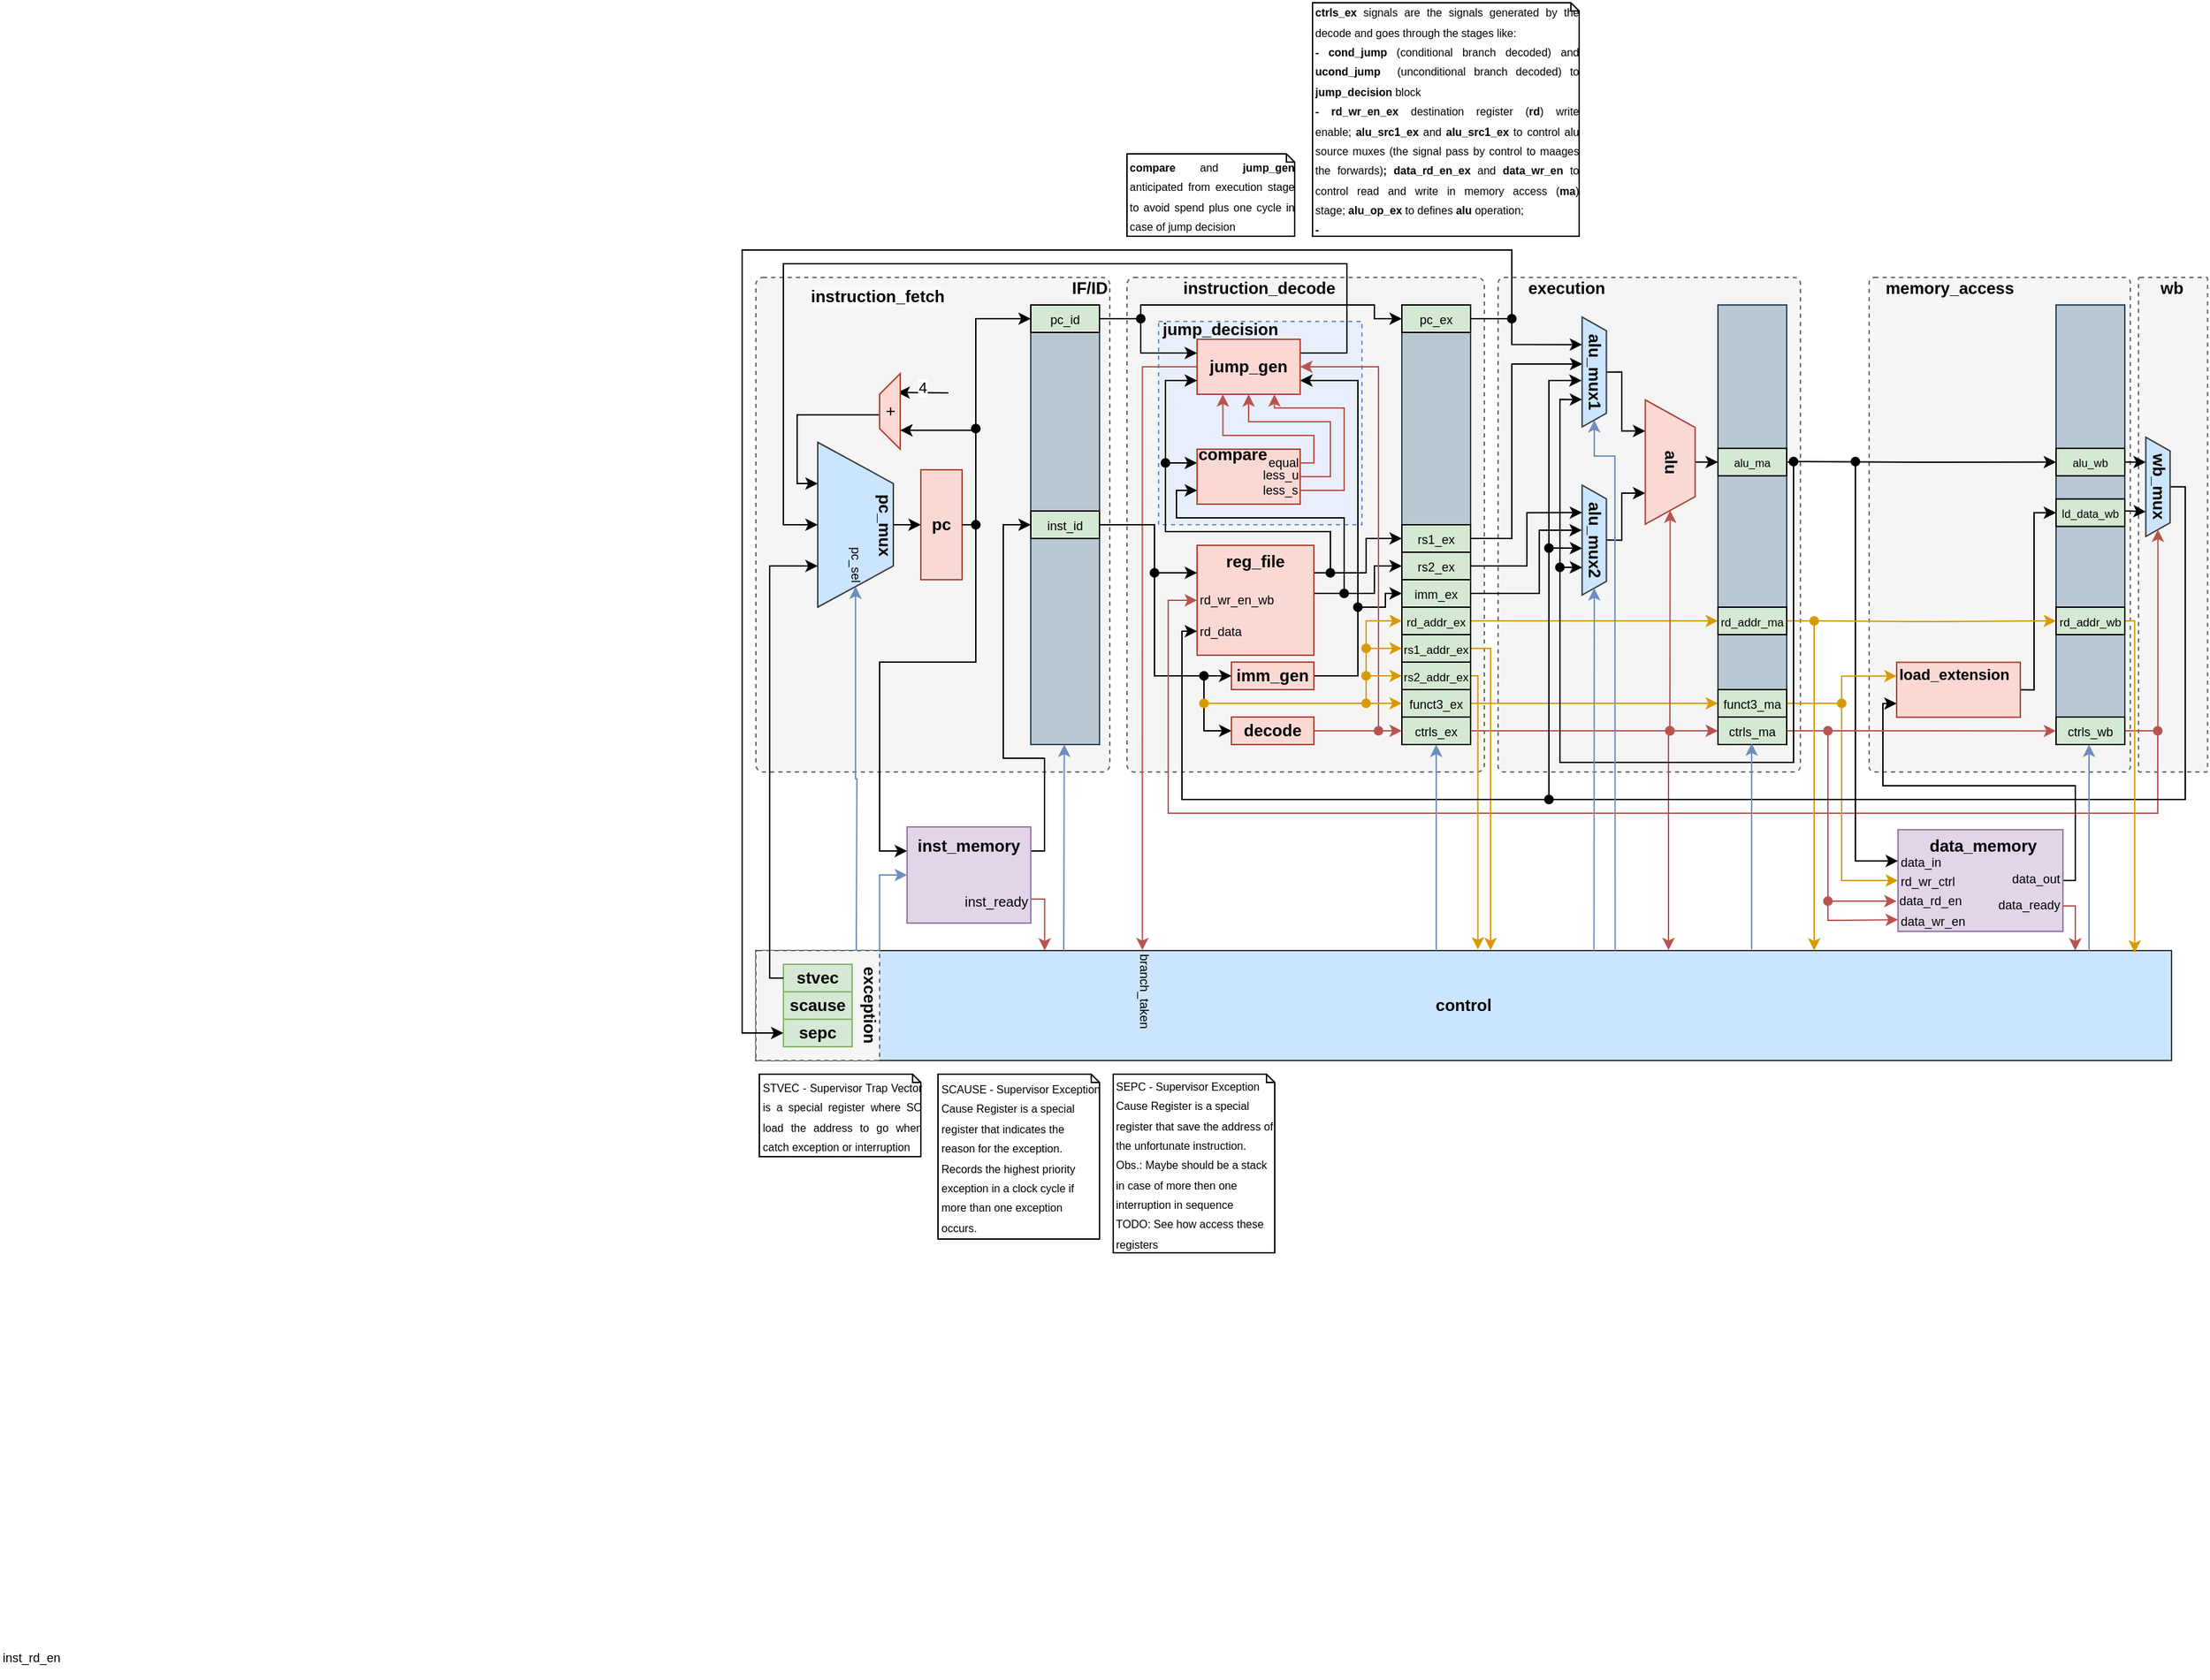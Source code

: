 <mxfile version="13.9.9" type="device"><diagram id="wyKcCfq75oNQhs2NPCzN" name="Page-1"><mxGraphModel dx="1480" dy="571" grid="1" gridSize="10" guides="1" tooltips="1" connect="1" arrows="1" fold="1" page="1" pageScale="1" pageWidth="850" pageHeight="1100" math="0" shadow="0"><root><mxCell id="0"/><mxCell id="1" parent="0"/><mxCell id="NCeSs-bA1MGElQ0poGbe-1" value="" style="rounded=1;whiteSpace=wrap;html=1;fillColor=#f5f5f5;arcSize=2;dashed=1;strokeColor=#666666;fontColor=#333333;" parent="1" vertex="1"><mxGeometry x="1026" y="300" width="50.25" height="360" as="geometry"/></mxCell><mxCell id="b4qsae1GtTGbpRsn20jG-68" value="&lt;b&gt;control&lt;br&gt;&lt;/b&gt;" style="rounded=0;whiteSpace=wrap;html=1;arcSize=16;fillColor=#cce5ff;strokeColor=#36393d;" parent="1" vertex="1"><mxGeometry x="20" y="790" width="1030" height="80" as="geometry"/></mxCell><mxCell id="Fz2poSbA32u4iH-60v5S-83" value="" style="rounded=1;whiteSpace=wrap;html=1;fillColor=#f5f5f5;arcSize=2;dashed=1;strokeColor=#666666;fontColor=#333333;" parent="1" vertex="1"><mxGeometry x="20" y="790" width="90" height="80" as="geometry"/></mxCell><mxCell id="Fz2poSbA32u4iH-60v5S-70" value="" style="rounded=1;whiteSpace=wrap;html=1;fillColor=#f5f5f5;arcSize=2;dashed=1;strokeColor=#666666;fontColor=#333333;" parent="1" vertex="1"><mxGeometry x="830" y="300" width="190" height="360" as="geometry"/></mxCell><mxCell id="Fz2poSbA32u4iH-60v5S-28" value="" style="rounded=1;whiteSpace=wrap;html=1;fillColor=#f5f5f5;arcSize=2;dashed=1;strokeColor=#666666;fontColor=#333333;" parent="1" vertex="1"><mxGeometry x="560" y="300" width="220" height="360" as="geometry"/></mxCell><mxCell id="b4qsae1GtTGbpRsn20jG-65" value="" style="rounded=1;whiteSpace=wrap;html=1;fillColor=#f5f5f5;arcSize=2;dashed=1;strokeColor=#666666;fontColor=#333333;" parent="1" vertex="1"><mxGeometry x="290" y="300" width="260" height="360" as="geometry"/></mxCell><mxCell id="b4qsae1GtTGbpRsn20jG-72" value="&lt;br&gt;&lt;br&gt;&lt;br&gt;&lt;br&gt;&lt;br&gt;&lt;br&gt;&lt;br&gt;&lt;br&gt;&lt;br style=&quot;font-size: 9px&quot;&gt;" style="whiteSpace=wrap;html=1;aspect=fixed;dashed=1;strokeColor=#6c8ebf;fillColor=#E8EFFC;" parent="1" vertex="1"><mxGeometry x="313" y="332" width="148" height="148" as="geometry"/></mxCell><mxCell id="b4qsae1GtTGbpRsn20jG-28" value="" style="rounded=1;whiteSpace=wrap;html=1;fillColor=#f5f5f5;arcSize=2;dashed=1;strokeColor=#666666;fontColor=#333333;" parent="1" vertex="1"><mxGeometry x="20" y="300" width="257.5" height="360" as="geometry"/></mxCell><mxCell id="b4qsae1GtTGbpRsn20jG-7" style="edgeStyle=orthogonalEdgeStyle;rounded=0;orthogonalLoop=1;jettySize=auto;html=1;fillColor=#dae8fc;strokeColor=#6c8ebf;" parent="1" target="VGdn9qnXfD1PkFWcfHbb-4" edge="1"><mxGeometry relative="1" as="geometry"><mxPoint x="93" y="790" as="sourcePoint"/><Array as="points"/></mxGeometry></mxCell><mxCell id="b4qsae1GtTGbpRsn20jG-11" style="edgeStyle=orthogonalEdgeStyle;rounded=0;orthogonalLoop=1;jettySize=auto;html=1;exitX=1;exitY=0.25;exitDx=0;exitDy=0;entryX=0;entryY=0.5;entryDx=0;entryDy=0;startArrow=none;startFill=0;" parent="1" source="JILo08CtkCkooH2g4kUF-1" target="b4qsae1GtTGbpRsn20jG-27" edge="1"><mxGeometry relative="1" as="geometry"><Array as="points"><mxPoint x="230" y="718"/><mxPoint x="230" y="650"/><mxPoint x="200" y="650"/><mxPoint x="200" y="480"/></Array></mxGeometry></mxCell><mxCell id="b4qsae1GtTGbpRsn20jG-13" style="edgeStyle=orthogonalEdgeStyle;rounded=0;orthogonalLoop=1;jettySize=auto;html=1;exitX=1;exitY=0.75;exitDx=0;exitDy=0;startArrow=none;startFill=0;fillColor=#f8cecc;strokeColor=#b85450;entryX=0.204;entryY=0;entryDx=0;entryDy=0;entryPerimeter=0;" parent="1" source="JILo08CtkCkooH2g4kUF-1" target="b4qsae1GtTGbpRsn20jG-68" edge="1"><mxGeometry relative="1" as="geometry"><mxPoint x="240" y="780" as="targetPoint"/><Array as="points"><mxPoint x="230" y="753"/></Array></mxGeometry></mxCell><mxCell id="JILo08CtkCkooH2g4kUF-1" value="&lt;b&gt;inst_memory&lt;br&gt;&lt;br&gt;&lt;br&gt;&lt;br&gt;&lt;/b&gt;" style="rounded=0;whiteSpace=wrap;html=1;arcSize=16;fillColor=#e1d5e7;strokeColor=#9673a6;" parent="1" vertex="1"><mxGeometry x="130" y="700" width="90" height="70" as="geometry"/></mxCell><mxCell id="VGdn9qnXfD1PkFWcfHbb-6" style="edgeStyle=orthogonalEdgeStyle;rounded=0;orthogonalLoop=1;jettySize=auto;html=1;exitX=0.5;exitY=0;exitDx=0;exitDy=0;entryX=0.25;entryY=1;entryDx=0;entryDy=0;" parent="1" source="b4qsae1GtTGbpRsn20jG-18" target="VGdn9qnXfD1PkFWcfHbb-4" edge="1"><mxGeometry relative="1" as="geometry"><Array as="points"><mxPoint x="110" y="400"/><mxPoint x="50" y="400"/><mxPoint x="50" y="450"/></Array></mxGeometry></mxCell><mxCell id="VGdn9qnXfD1PkFWcfHbb-7" style="edgeStyle=orthogonalEdgeStyle;rounded=0;orthogonalLoop=1;jettySize=auto;html=1;entryX=0.5;entryY=1;entryDx=0;entryDy=0;exitX=1;exitY=0.25;exitDx=0;exitDy=0;" parent="1" source="b4qsae1GtTGbpRsn20jG-23" target="VGdn9qnXfD1PkFWcfHbb-4" edge="1"><mxGeometry relative="1" as="geometry"><mxPoint x="200" y="190" as="sourcePoint"/><Array as="points"><mxPoint x="450" y="355"/><mxPoint x="450" y="290"/><mxPoint x="40" y="290"/><mxPoint x="40" y="480"/></Array></mxGeometry></mxCell><mxCell id="b4qsae1GtTGbpRsn20jG-10" style="edgeStyle=orthogonalEdgeStyle;rounded=0;orthogonalLoop=1;jettySize=auto;html=1;entryX=0;entryY=0.25;entryDx=0;entryDy=0;startArrow=oval;startFill=1;" parent="1" target="JILo08CtkCkooH2g4kUF-1" edge="1"><mxGeometry relative="1" as="geometry"><mxPoint x="180" y="480" as="sourcePoint"/><Array as="points"><mxPoint x="180" y="580"/><mxPoint x="110" y="580"/><mxPoint x="110" y="718"/></Array></mxGeometry></mxCell><mxCell id="b4qsae1GtTGbpRsn20jG-20" value="4" style="edgeStyle=orthogonalEdgeStyle;rounded=0;orthogonalLoop=1;jettySize=auto;html=1;entryX=0.75;entryY=1;entryDx=0;entryDy=0;startArrow=none;startFill=0;" parent="1" edge="1"><mxGeometry x="0.053" y="-4" relative="1" as="geometry"><mxPoint x="160" y="384" as="sourcePoint"/><mxPoint x="123" y="383.75" as="targetPoint"/><Array as="points"><mxPoint x="160" y="384"/></Array><mxPoint as="offset"/></mxGeometry></mxCell><mxCell id="b4qsae1GtTGbpRsn20jG-24" style="edgeStyle=orthogonalEdgeStyle;rounded=0;orthogonalLoop=1;jettySize=auto;html=1;startArrow=oval;startFill=1;entryX=0;entryY=0.5;entryDx=0;entryDy=0;" parent="1" target="b4qsae1GtTGbpRsn20jG-25" edge="1"><mxGeometry relative="1" as="geometry"><mxPoint x="180" y="410" as="sourcePoint"/><mxPoint x="240" y="270" as="targetPoint"/><Array as="points"><mxPoint x="180" y="330"/></Array></mxGeometry></mxCell><mxCell id="VGdn9qnXfD1PkFWcfHbb-3" value="&lt;b&gt;pc&lt;br&gt;&lt;/b&gt;" style="rounded=0;whiteSpace=wrap;html=1;arcSize=16;fillColor=#fad9d5;strokeColor=#ae4132;" parent="1" vertex="1"><mxGeometry x="140" y="440" width="30" height="80" as="geometry"/></mxCell><mxCell id="VGdn9qnXfD1PkFWcfHbb-5" style="edgeStyle=orthogonalEdgeStyle;rounded=0;orthogonalLoop=1;jettySize=auto;html=1;exitX=0.5;exitY=0;exitDx=0;exitDy=0;entryX=0;entryY=0.5;entryDx=0;entryDy=0;" parent="1" source="VGdn9qnXfD1PkFWcfHbb-4" target="VGdn9qnXfD1PkFWcfHbb-3" edge="1"><mxGeometry relative="1" as="geometry"/></mxCell><mxCell id="VGdn9qnXfD1PkFWcfHbb-4" value="&lt;b&gt;pc_mux&lt;br&gt;&lt;br&gt;&lt;br&gt;&lt;br&gt;&lt;/b&gt;" style="shape=trapezoid;perimeter=trapezoidPerimeter;whiteSpace=wrap;html=1;fixedSize=1;rotation=90;size=30;fillColor=#cce5ff;strokeColor=#36393d;" parent="1" vertex="1"><mxGeometry x="32.5" y="452.5" width="120" height="55" as="geometry"/></mxCell><mxCell id="b4qsae1GtTGbpRsn20jG-3" value="&lt;div style=&quot;text-align: justify&quot;&gt;&lt;span style=&quot;font-size: 8px&quot;&gt;STVEC - Supervisor Trap Vector is a special register where SO load the address to go when catch exception or interruption&lt;/span&gt;&lt;/div&gt;" style="shape=note;whiteSpace=wrap;html=1;backgroundOutline=1;darkOpacity=0.05;size=6;align=left;" parent="1" vertex="1"><mxGeometry x="22.5" y="880" width="117.5" height="60" as="geometry"/></mxCell><mxCell id="b4qsae1GtTGbpRsn20jG-8" value="&lt;b&gt;&lt;br&gt;&lt;/b&gt;" style="rounded=0;whiteSpace=wrap;html=1;arcSize=16;fillColor=#bac8d3;strokeColor=#23445d;" parent="1" vertex="1"><mxGeometry x="220" y="320" width="50" height="320" as="geometry"/></mxCell><mxCell id="b4qsae1GtTGbpRsn20jG-12" style="edgeStyle=orthogonalEdgeStyle;rounded=0;orthogonalLoop=1;jettySize=auto;html=1;entryX=0;entryY=0.5;entryDx=0;entryDy=0;startArrow=none;startFill=0;fillColor=#dae8fc;strokeColor=#6c8ebf;" parent="1" target="JILo08CtkCkooH2g4kUF-1" edge="1"><mxGeometry relative="1" as="geometry"><mxPoint x="110" y="790" as="sourcePoint"/><Array as="points"><mxPoint x="110" y="735"/></Array></mxGeometry></mxCell><mxCell id="b4qsae1GtTGbpRsn20jG-15" value="&lt;span style=&quot;color: rgb(0 , 0 , 0) ; font-family: &amp;#34;helvetica&amp;#34; ; font-style: normal ; font-weight: 400 ; letter-spacing: normal ; text-align: center ; text-indent: 0px ; text-transform: none ; word-spacing: 0px ; background-color: rgb(255 , 255 , 255) ; display: inline ; float: none&quot;&gt;&lt;font style=&quot;font-size: 9px&quot;&gt;inst_rd_en&lt;/font&gt;&lt;/span&gt;" style="text;whiteSpace=wrap;html=1;" parent="1" vertex="1"><mxGeometry x="-530" y="1290" width="50" height="30" as="geometry"/></mxCell><mxCell id="b4qsae1GtTGbpRsn20jG-17" value="&lt;div style=&quot;text-align: center&quot;&gt;&lt;font face=&quot;helvetica&quot; size=&quot;1&quot; color=&quot;#000000&quot;&gt;inst_ready&lt;/font&gt;&lt;/div&gt;" style="text;whiteSpace=wrap;html=1;" parent="1" vertex="1"><mxGeometry x="170" y="740" width="50" height="30" as="geometry"/></mxCell><mxCell id="b4qsae1GtTGbpRsn20jG-18" value="+" style="shape=trapezoid;perimeter=trapezoidPerimeter;whiteSpace=wrap;html=1;fixedSize=1;size=15;rotation=-90;fillColor=#fad9d5;strokeColor=#ae4132;" parent="1" vertex="1"><mxGeometry x="90" y="390" width="55" height="15" as="geometry"/></mxCell><mxCell id="b4qsae1GtTGbpRsn20jG-19" style="edgeStyle=orthogonalEdgeStyle;rounded=0;orthogonalLoop=1;jettySize=auto;html=1;exitX=1;exitY=0.5;exitDx=0;exitDy=0;entryX=0.25;entryY=1;entryDx=0;entryDy=0;" parent="1" source="VGdn9qnXfD1PkFWcfHbb-3" target="b4qsae1GtTGbpRsn20jG-18" edge="1"><mxGeometry relative="1" as="geometry"><Array as="points"><mxPoint x="180" y="480"/><mxPoint x="180" y="411"/></Array><mxPoint x="170" y="480" as="sourcePoint"/><mxPoint x="65" y="450" as="targetPoint"/></mxGeometry></mxCell><mxCell id="b4qsae1GtTGbpRsn20jG-35" style="edgeStyle=orthogonalEdgeStyle;rounded=0;orthogonalLoop=1;jettySize=auto;html=1;exitX=1;exitY=0.25;exitDx=0;exitDy=0;startArrow=none;startFill=0;entryX=0;entryY=0.5;entryDx=0;entryDy=0;" parent="1" source="b4qsae1GtTGbpRsn20jG-21" target="b4qsae1GtTGbpRsn20jG-36" edge="1"><mxGeometry relative="1" as="geometry"><mxPoint x="466" y="497.5" as="targetPoint"/><Array as="points"><mxPoint x="464" y="515"/><mxPoint x="464" y="490"/></Array></mxGeometry></mxCell><mxCell id="b4qsae1GtTGbpRsn20jG-38" style="edgeStyle=orthogonalEdgeStyle;rounded=0;orthogonalLoop=1;jettySize=auto;html=1;exitX=1;exitY=0.5;exitDx=0;exitDy=0;entryX=0;entryY=0.5;entryDx=0;entryDy=0;startArrow=none;startFill=0;" parent="1" source="b4qsae1GtTGbpRsn20jG-21" target="b4qsae1GtTGbpRsn20jG-37" edge="1"><mxGeometry relative="1" as="geometry"><Array as="points"><mxPoint x="426" y="530"/><mxPoint x="470" y="530"/><mxPoint x="470" y="510"/></Array></mxGeometry></mxCell><mxCell id="b4qsae1GtTGbpRsn20jG-40" style="edgeStyle=orthogonalEdgeStyle;rounded=0;orthogonalLoop=1;jettySize=auto;html=1;exitX=1;exitY=0.5;exitDx=0;exitDy=0;entryX=0;entryY=0.5;entryDx=0;entryDy=0;startArrow=none;startFill=0;" parent="1" source="b4qsae1GtTGbpRsn20jG-22" target="b4qsae1GtTGbpRsn20jG-39" edge="1"><mxGeometry relative="1" as="geometry"><Array as="points"><mxPoint x="458" y="590"/><mxPoint x="458" y="540"/><mxPoint x="478" y="540"/><mxPoint x="478" y="530"/></Array></mxGeometry></mxCell><mxCell id="b4qsae1GtTGbpRsn20jG-45" style="edgeStyle=orthogonalEdgeStyle;rounded=0;orthogonalLoop=1;jettySize=auto;html=1;entryX=0;entryY=0.25;entryDx=0;entryDy=0;startArrow=oval;startFill=1;" parent="1" target="b4qsae1GtTGbpRsn20jG-34" edge="1"><mxGeometry relative="1" as="geometry"><mxPoint x="438" y="515" as="sourcePoint"/><Array as="points"><mxPoint x="438" y="485"/><mxPoint x="318" y="485"/><mxPoint x="318" y="435"/></Array></mxGeometry></mxCell><mxCell id="b4qsae1GtTGbpRsn20jG-46" style="edgeStyle=orthogonalEdgeStyle;rounded=0;orthogonalLoop=1;jettySize=auto;html=1;entryX=0;entryY=0.75;entryDx=0;entryDy=0;startArrow=oval;startFill=1;" parent="1" target="b4qsae1GtTGbpRsn20jG-34" edge="1"><mxGeometry relative="1" as="geometry"><mxPoint x="448" y="530" as="sourcePoint"/><Array as="points"><mxPoint x="448" y="475"/><mxPoint x="326" y="475"/><mxPoint x="326" y="455"/></Array></mxGeometry></mxCell><mxCell id="b4qsae1GtTGbpRsn20jG-21" value="&lt;b&gt;reg_file&lt;br&gt;&lt;br&gt;&lt;br&gt;&lt;br&gt;&lt;br&gt;&lt;/b&gt;" style="rounded=0;whiteSpace=wrap;html=1;arcSize=16;fillColor=#fad9d5;strokeColor=#ae4132;" parent="1" vertex="1"><mxGeometry x="341" y="495" width="85" height="80" as="geometry"/></mxCell><mxCell id="b4qsae1GtTGbpRsn20jG-48" style="edgeStyle=orthogonalEdgeStyle;rounded=0;orthogonalLoop=1;jettySize=auto;html=1;entryX=1;entryY=0.75;entryDx=0;entryDy=0;startArrow=oval;startFill=1;" parent="1" target="b4qsae1GtTGbpRsn20jG-23" edge="1"><mxGeometry relative="1" as="geometry"><mxPoint x="458" y="540" as="sourcePoint"/><Array as="points"><mxPoint x="458" y="375"/></Array></mxGeometry></mxCell><mxCell id="b4qsae1GtTGbpRsn20jG-22" value="&lt;b&gt;imm_gen&lt;br&gt;&lt;/b&gt;" style="rounded=0;whiteSpace=wrap;html=1;arcSize=16;fillColor=#fad9d5;strokeColor=#ae4132;" parent="1" vertex="1"><mxGeometry x="366" y="580" width="60" height="20" as="geometry"/></mxCell><mxCell id="tZ5NApPWnwYRQZ82Oid6-1" style="edgeStyle=orthogonalEdgeStyle;rounded=0;orthogonalLoop=1;jettySize=auto;html=1;exitX=0;exitY=0.5;exitDx=0;exitDy=0;fillColor=#f8cecc;strokeColor=#b85450;entryX=0.273;entryY=-0.004;entryDx=0;entryDy=0;entryPerimeter=0;" parent="1" source="b4qsae1GtTGbpRsn20jG-23" target="b4qsae1GtTGbpRsn20jG-68" edge="1"><mxGeometry relative="1" as="geometry"><mxPoint x="310" y="770" as="targetPoint"/><Array as="points"><mxPoint x="301" y="365"/></Array></mxGeometry></mxCell><mxCell id="b4qsae1GtTGbpRsn20jG-23" value="&lt;b&gt;jump_gen&lt;br&gt;&lt;/b&gt;" style="rounded=0;whiteSpace=wrap;html=1;arcSize=16;fillColor=#fad9d5;strokeColor=#ae4132;" parent="1" vertex="1"><mxGeometry x="341" y="345" width="75" height="40" as="geometry"/></mxCell><mxCell id="b4qsae1GtTGbpRsn20jG-47" style="edgeStyle=orthogonalEdgeStyle;rounded=0;orthogonalLoop=1;jettySize=auto;html=1;exitX=1;exitY=0.5;exitDx=0;exitDy=0;entryX=0;entryY=0.25;entryDx=0;entryDy=0;startArrow=none;startFill=0;" parent="1" source="b4qsae1GtTGbpRsn20jG-25" target="b4qsae1GtTGbpRsn20jG-23" edge="1"><mxGeometry relative="1" as="geometry"><Array as="points"><mxPoint x="300" y="330"/><mxPoint x="300" y="355"/></Array></mxGeometry></mxCell><mxCell id="b4qsae1GtTGbpRsn20jG-61" style="edgeStyle=orthogonalEdgeStyle;rounded=0;orthogonalLoop=1;jettySize=auto;html=1;entryX=0;entryY=0.5;entryDx=0;entryDy=0;startArrow=oval;startFill=1;" parent="1" target="b4qsae1GtTGbpRsn20jG-60" edge="1"><mxGeometry relative="1" as="geometry"><mxPoint x="300" y="330" as="sourcePoint"/><Array as="points"><mxPoint x="300" y="320"/><mxPoint x="470" y="320"/><mxPoint x="470" y="330"/></Array></mxGeometry></mxCell><mxCell id="b4qsae1GtTGbpRsn20jG-25" value="&lt;font style=&quot;font-size: 9px&quot;&gt;pc_id&lt;/font&gt;" style="rounded=0;whiteSpace=wrap;html=1;arcSize=16;fillColor=#d5e8d4;" parent="1" vertex="1"><mxGeometry x="220" y="320" width="50" height="20" as="geometry"/></mxCell><mxCell id="b4qsae1GtTGbpRsn20jG-26" value="&lt;meta charset=&quot;utf-8&quot;&gt;&lt;b style=&quot;color: rgb(0, 0, 0); font-family: helvetica; font-size: 12px; font-style: normal; letter-spacing: normal; text-align: center; text-indent: 0px; text-transform: none; word-spacing: 0px; background-color: rgb(248, 249, 250);&quot;&gt;IF/ID&lt;/b&gt;" style="text;whiteSpace=wrap;html=1;" parent="1" vertex="1"><mxGeometry x="247.5" y="294" width="30" height="30" as="geometry"/></mxCell><mxCell id="b4qsae1GtTGbpRsn20jG-31" style="edgeStyle=orthogonalEdgeStyle;rounded=0;orthogonalLoop=1;jettySize=auto;html=1;exitX=1;exitY=0.5;exitDx=0;exitDy=0;entryX=0;entryY=0.5;entryDx=0;entryDy=0;startArrow=none;startFill=0;" parent="1" source="b4qsae1GtTGbpRsn20jG-27" target="b4qsae1GtTGbpRsn20jG-22" edge="1"><mxGeometry relative="1" as="geometry"><Array as="points"><mxPoint x="310" y="480"/><mxPoint x="310" y="590"/></Array></mxGeometry></mxCell><mxCell id="b4qsae1GtTGbpRsn20jG-32" style="edgeStyle=orthogonalEdgeStyle;rounded=0;orthogonalLoop=1;jettySize=auto;html=1;startArrow=oval;startFill=1;entryX=0;entryY=0.25;entryDx=0;entryDy=0;" parent="1" target="b4qsae1GtTGbpRsn20jG-21" edge="1"><mxGeometry relative="1" as="geometry"><mxPoint x="310" y="515" as="sourcePoint"/></mxGeometry></mxCell><mxCell id="b4qsae1GtTGbpRsn20jG-27" value="&lt;font style=&quot;font-size: 9px&quot;&gt;inst_id&lt;/font&gt;" style="rounded=0;whiteSpace=wrap;html=1;arcSize=16;fillColor=#d5e8d4;" parent="1" vertex="1"><mxGeometry x="220" y="470" width="50" height="20" as="geometry"/></mxCell><mxCell id="b4qsae1GtTGbpRsn20jG-30" value="&lt;b style=&quot;color: rgb(0 , 0 , 0) ; font-family: &amp;#34;helvetica&amp;#34; ; font-size: 12px ; font-style: normal ; letter-spacing: normal ; text-align: center ; text-indent: 0px ; text-transform: none ; word-spacing: 0px ; background-color: rgb(248 , 249 , 250)&quot;&gt;instruction_fetch&lt;/b&gt;" style="text;whiteSpace=wrap;html=1;" parent="1" vertex="1"><mxGeometry x="57.5" y="300" width="100" height="30" as="geometry"/></mxCell><mxCell id="b4qsae1GtTGbpRsn20jG-41" style="edgeStyle=orthogonalEdgeStyle;rounded=0;orthogonalLoop=1;jettySize=auto;html=1;startArrow=oval;startFill=1;entryX=0;entryY=0.5;entryDx=0;entryDy=0;fillColor=#f8cecc;strokeColor=#b85450;" parent="1" target="b4qsae1GtTGbpRsn20jG-21" edge="1"><mxGeometry relative="1" as="geometry"><mxPoint x="1040" y="630" as="sourcePoint"/><mxPoint x="328" y="530" as="targetPoint"/><Array as="points"><mxPoint x="1040" y="690"/><mxPoint x="320" y="690"/><mxPoint x="320" y="535"/></Array></mxGeometry></mxCell><mxCell id="b4qsae1GtTGbpRsn20jG-33" value="&lt;b&gt;&lt;br&gt;&lt;/b&gt;" style="rounded=0;whiteSpace=wrap;html=1;arcSize=16;fillColor=#bac8d3;strokeColor=#23445d;" parent="1" vertex="1"><mxGeometry x="490" y="320" width="50" height="320" as="geometry"/></mxCell><mxCell id="b4qsae1GtTGbpRsn20jG-52" style="edgeStyle=orthogonalEdgeStyle;rounded=0;orthogonalLoop=1;jettySize=auto;html=1;exitX=1;exitY=0.25;exitDx=0;exitDy=0;entryX=0.25;entryY=1;entryDx=0;entryDy=0;startArrow=none;startFill=0;fillColor=#f8cecc;strokeColor=#b85450;" parent="1" source="b4qsae1GtTGbpRsn20jG-34" target="b4qsae1GtTGbpRsn20jG-23" edge="1"><mxGeometry relative="1" as="geometry"><Array as="points"><mxPoint x="426" y="435"/><mxPoint x="426" y="415"/><mxPoint x="360" y="415"/></Array></mxGeometry></mxCell><mxCell id="b4qsae1GtTGbpRsn20jG-54" style="edgeStyle=orthogonalEdgeStyle;rounded=0;orthogonalLoop=1;jettySize=auto;html=1;exitX=1;exitY=0.75;exitDx=0;exitDy=0;entryX=0.75;entryY=1;entryDx=0;entryDy=0;startArrow=none;startFill=0;fillColor=#f8cecc;strokeColor=#b85450;" parent="1" source="b4qsae1GtTGbpRsn20jG-34" target="b4qsae1GtTGbpRsn20jG-23" edge="1"><mxGeometry relative="1" as="geometry"><Array as="points"><mxPoint x="448" y="455"/><mxPoint x="448" y="395"/><mxPoint x="397" y="395"/></Array></mxGeometry></mxCell><mxCell id="b4qsae1GtTGbpRsn20jG-56" style="edgeStyle=orthogonalEdgeStyle;rounded=0;orthogonalLoop=1;jettySize=auto;html=1;exitX=1;exitY=0.5;exitDx=0;exitDy=0;entryX=0.5;entryY=1;entryDx=0;entryDy=0;startArrow=none;startFill=0;fillColor=#f8cecc;strokeColor=#b85450;" parent="1" source="b4qsae1GtTGbpRsn20jG-34" target="b4qsae1GtTGbpRsn20jG-23" edge="1"><mxGeometry relative="1" as="geometry"><Array as="points"><mxPoint x="438" y="445"/><mxPoint x="438" y="405"/><mxPoint x="379" y="405"/></Array></mxGeometry></mxCell><mxCell id="b4qsae1GtTGbpRsn20jG-58" style="edgeStyle=orthogonalEdgeStyle;rounded=0;orthogonalLoop=1;jettySize=auto;html=1;entryX=0;entryY=0.75;entryDx=0;entryDy=0;startArrow=oval;startFill=1;" parent="1" target="b4qsae1GtTGbpRsn20jG-23" edge="1"><mxGeometry relative="1" as="geometry"><mxPoint x="318" y="435" as="sourcePoint"/><Array as="points"><mxPoint x="318" y="435"/><mxPoint x="318" y="375"/></Array></mxGeometry></mxCell><mxCell id="b4qsae1GtTGbpRsn20jG-34" value="&lt;b&gt;&amp;nbsp; &amp;nbsp; &amp;nbsp; &amp;nbsp; &amp;nbsp;&lt;br&gt;&lt;br&gt;&lt;br&gt;&lt;/b&gt;" style="rounded=0;whiteSpace=wrap;html=1;arcSize=16;fillColor=#fad9d5;strokeColor=#ae4132;" parent="1" vertex="1"><mxGeometry x="341" y="425" width="75" height="40" as="geometry"/></mxCell><mxCell id="Gpd04IrdPUYFM9LTFJs2-4" style="edgeStyle=orthogonalEdgeStyle;rounded=0;orthogonalLoop=1;jettySize=auto;html=1;exitX=1;exitY=0.5;exitDx=0;exitDy=0;entryX=0.428;entryY=0.994;entryDx=0;entryDy=0;entryPerimeter=0;" parent="1" source="b4qsae1GtTGbpRsn20jG-36" target="Gpd04IrdPUYFM9LTFJs2-12" edge="1"><mxGeometry relative="1" as="geometry"><mxPoint x="600" y="370" as="targetPoint"/><Array as="points"><mxPoint x="570" y="490"/><mxPoint x="570" y="363"/><mxPoint x="621" y="363"/></Array></mxGeometry></mxCell><mxCell id="b4qsae1GtTGbpRsn20jG-36" value="&lt;font style=&quot;font-size: 9px&quot;&gt;rs1_ex&lt;/font&gt;" style="rounded=0;whiteSpace=wrap;html=1;arcSize=16;fillColor=#d5e8d4;" parent="1" vertex="1"><mxGeometry x="490" y="480" width="50" height="20" as="geometry"/></mxCell><mxCell id="Gpd04IrdPUYFM9LTFJs2-5" style="edgeStyle=orthogonalEdgeStyle;rounded=0;orthogonalLoop=1;jettySize=auto;html=1;exitX=1;exitY=0.5;exitDx=0;exitDy=0;entryX=0.25;entryY=1;entryDx=0;entryDy=0;" parent="1" source="b4qsae1GtTGbpRsn20jG-37" target="Gpd04IrdPUYFM9LTFJs2-2" edge="1"><mxGeometry relative="1" as="geometry"><Array as="points"><mxPoint x="581" y="510"/><mxPoint x="581" y="471"/></Array></mxGeometry></mxCell><mxCell id="b4qsae1GtTGbpRsn20jG-37" value="&lt;font style=&quot;font-size: 9px&quot;&gt;rs2_ex&lt;/font&gt;" style="rounded=0;whiteSpace=wrap;html=1;arcSize=16;fillColor=#d5e8d4;" parent="1" vertex="1"><mxGeometry x="490" y="500" width="50" height="20" as="geometry"/></mxCell><mxCell id="Gpd04IrdPUYFM9LTFJs2-6" style="edgeStyle=orthogonalEdgeStyle;rounded=0;orthogonalLoop=1;jettySize=auto;html=1;exitX=1;exitY=0.5;exitDx=0;exitDy=0;entryX=0.41;entryY=1.01;entryDx=0;entryDy=0;entryPerimeter=0;" parent="1" source="b4qsae1GtTGbpRsn20jG-39" target="Gpd04IrdPUYFM9LTFJs2-2" edge="1"><mxGeometry relative="1" as="geometry"><Array as="points"><mxPoint x="590" y="530"/><mxPoint x="590" y="484"/></Array><mxPoint x="610" y="570" as="targetPoint"/></mxGeometry></mxCell><mxCell id="b4qsae1GtTGbpRsn20jG-39" value="&lt;font style=&quot;font-size: 9px&quot;&gt;imm_ex&lt;/font&gt;" style="rounded=0;whiteSpace=wrap;html=1;arcSize=16;fillColor=#d5e8d4;" parent="1" vertex="1"><mxGeometry x="490" y="520" width="50" height="20" as="geometry"/></mxCell><mxCell id="b4qsae1GtTGbpRsn20jG-70" style="edgeStyle=orthogonalEdgeStyle;rounded=0;orthogonalLoop=1;jettySize=auto;html=1;entryX=0;entryY=0.5;entryDx=0;entryDy=0;startArrow=oval;startFill=1;" parent="1" target="b4qsae1GtTGbpRsn20jG-69" edge="1"><mxGeometry relative="1" as="geometry"><mxPoint x="346" y="590" as="sourcePoint"/><Array as="points"><mxPoint x="346" y="630"/></Array></mxGeometry></mxCell><mxCell id="b4qsae1GtTGbpRsn20jG-42" value="&lt;span style=&quot;color: rgb(0 , 0 , 0) ; font-family: &amp;#34;helvetica&amp;#34; ; font-style: normal ; font-weight: 400 ; letter-spacing: normal ; text-align: center ; text-indent: 0px ; text-transform: none ; word-spacing: 0px ; display: inline ; float: none&quot;&gt;&lt;font style=&quot;font-size: 9px&quot;&gt;rd_data&lt;/font&gt;&lt;/span&gt;" style="text;whiteSpace=wrap;html=1;" parent="1" vertex="1"><mxGeometry x="341" y="542.5" width="50" height="30" as="geometry"/></mxCell><mxCell id="b4qsae1GtTGbpRsn20jG-44" value="&lt;span style=&quot;color: rgb(0 , 0 , 0) ; font-family: &amp;#34;helvetica&amp;#34; ; font-style: normal ; font-weight: 400 ; letter-spacing: normal ; text-align: center ; text-indent: 0px ; text-transform: none ; word-spacing: 0px ; display: inline ; float: none&quot;&gt;&lt;font style=&quot;font-size: 9px&quot;&gt;rd_wr_en_wb&lt;/font&gt;&lt;/span&gt;" style="text;whiteSpace=wrap;html=1;" parent="1" vertex="1"><mxGeometry x="341" y="520" width="50" height="30" as="geometry"/></mxCell><mxCell id="Gpd04IrdPUYFM9LTFJs2-3" style="edgeStyle=orthogonalEdgeStyle;rounded=0;orthogonalLoop=1;jettySize=auto;html=1;exitX=1;exitY=0.5;exitDx=0;exitDy=0;entryX=0.25;entryY=1;entryDx=0;entryDy=0;" parent="1" source="b4qsae1GtTGbpRsn20jG-60" target="Gpd04IrdPUYFM9LTFJs2-12" edge="1"><mxGeometry relative="1" as="geometry"><mxPoint x="600" y="345" as="targetPoint"/><Array as="points"><mxPoint x="570" y="330"/><mxPoint x="570" y="349"/></Array></mxGeometry></mxCell><mxCell id="b4qsae1GtTGbpRsn20jG-60" value="&lt;font style=&quot;font-size: 9px&quot;&gt;pc_ex&lt;/font&gt;" style="rounded=0;whiteSpace=wrap;html=1;arcSize=16;fillColor=#d5e8d4;" parent="1" vertex="1"><mxGeometry x="490" y="320" width="50" height="20" as="geometry"/></mxCell><mxCell id="b4qsae1GtTGbpRsn20jG-62" value="&lt;span style=&quot;color: rgb(0 , 0 , 0) ; font-family: &amp;#34;helvetica&amp;#34; ; font-style: normal ; font-weight: 400 ; letter-spacing: normal ; text-align: center ; text-indent: 0px ; text-transform: none ; word-spacing: 0px ; display: inline ; float: none&quot;&gt;&lt;font style=&quot;font-size: 9px&quot;&gt;less_s&lt;/font&gt;&lt;/span&gt;" style="text;whiteSpace=wrap;html=1;" parent="1" vertex="1"><mxGeometry x="387" y="440" width="32" height="32.5" as="geometry"/></mxCell><mxCell id="b4qsae1GtTGbpRsn20jG-63" value="&lt;span style=&quot;color: rgb(0 , 0 , 0) ; font-family: &amp;#34;helvetica&amp;#34; ; font-style: normal ; font-weight: 400 ; letter-spacing: normal ; text-align: center ; text-indent: 0px ; text-transform: none ; word-spacing: 0px ; display: inline ; float: none&quot;&gt;&lt;font style=&quot;font-size: 9px&quot;&gt;less_u&lt;/font&gt;&lt;/span&gt;" style="text;whiteSpace=wrap;html=1;" parent="1" vertex="1"><mxGeometry x="387" y="428.75" width="32" height="21.25" as="geometry"/></mxCell><mxCell id="b4qsae1GtTGbpRsn20jG-64" value="&lt;span style=&quot;color: rgb(0 , 0 , 0) ; font-family: &amp;#34;helvetica&amp;#34; ; font-style: normal ; font-weight: 400 ; letter-spacing: normal ; text-align: center ; text-indent: 0px ; text-transform: none ; word-spacing: 0px ; display: inline ; float: none&quot;&gt;&lt;font style=&quot;font-size: 9px&quot;&gt;equal&lt;/font&gt;&lt;/span&gt;" style="text;whiteSpace=wrap;html=1;" parent="1" vertex="1"><mxGeometry x="391" y="420" width="50" height="20" as="geometry"/></mxCell><mxCell id="b4qsae1GtTGbpRsn20jG-66" value="&lt;b style=&quot;color: rgb(0 , 0 , 0) ; font-family: &amp;#34;helvetica&amp;#34; ; font-size: 12px ; font-style: normal ; letter-spacing: normal ; text-align: center ; text-indent: 0px ; text-transform: none ; word-spacing: 0px&quot;&gt;instruction_decode&lt;/b&gt;" style="text;whiteSpace=wrap;html=1;" parent="1" vertex="1"><mxGeometry x="328.5" y="294" width="100" height="30" as="geometry"/></mxCell><mxCell id="pmfwQYRfdc990FckYsbK-4" style="edgeStyle=orthogonalEdgeStyle;rounded=0;orthogonalLoop=1;jettySize=auto;html=1;exitX=1;exitY=0.5;exitDx=0;exitDy=0;entryX=0;entryY=0.5;entryDx=0;entryDy=0;fillColor=#f8cecc;strokeColor=#b85450;" parent="1" source="b4qsae1GtTGbpRsn20jG-69" target="pmfwQYRfdc990FckYsbK-1" edge="1"><mxGeometry relative="1" as="geometry"/></mxCell><mxCell id="tZ5NApPWnwYRQZ82Oid6-2" style="edgeStyle=orthogonalEdgeStyle;rounded=0;orthogonalLoop=1;jettySize=auto;html=1;entryX=1;entryY=0.5;entryDx=0;entryDy=0;startArrow=oval;startFill=1;fillColor=#f8cecc;strokeColor=#b85450;" parent="1" target="b4qsae1GtTGbpRsn20jG-23" edge="1"><mxGeometry relative="1" as="geometry"><mxPoint x="473" y="630" as="sourcePoint"/><Array as="points"><mxPoint x="473" y="625"/><mxPoint x="473" y="365"/></Array></mxGeometry></mxCell><mxCell id="b4qsae1GtTGbpRsn20jG-69" value="&lt;b&gt;decode&lt;br&gt;&lt;/b&gt;" style="rounded=0;whiteSpace=wrap;html=1;arcSize=16;fillColor=#fad9d5;strokeColor=#ae4132;" parent="1" vertex="1"><mxGeometry x="366" y="620" width="60" height="20" as="geometry"/></mxCell><mxCell id="b4qsae1GtTGbpRsn20jG-71" value="&lt;div style=&quot;text-align: justify&quot;&gt;&lt;span style=&quot;font-size: 8px&quot;&gt;&lt;b&gt;compare&lt;/b&gt; and &lt;b&gt;jump_gen&lt;/b&gt; anticipated from execution stage to avoid spend plus one cycle in case of jump decision&lt;/span&gt;&lt;/div&gt;" style="shape=note;whiteSpace=wrap;html=1;backgroundOutline=1;darkOpacity=0.05;size=6;align=left;" parent="1" vertex="1"><mxGeometry x="290" y="210" width="122" height="60" as="geometry"/></mxCell><mxCell id="pmfwQYRfdc990FckYsbK-1" value="&lt;font style=&quot;font-size: 9px&quot;&gt;ctrls_ex&lt;/font&gt;" style="rounded=0;whiteSpace=wrap;html=1;arcSize=16;fillColor=#d5e8d4;" parent="1" vertex="1"><mxGeometry x="490" y="620" width="50" height="20" as="geometry"/></mxCell><mxCell id="pmfwQYRfdc990FckYsbK-5" value="&lt;div style=&quot;text-align: justify&quot;&gt;&lt;span style=&quot;font-size: 8px&quot;&gt;&lt;b&gt;ctrls_ex&lt;/b&gt; signals are the signals generated by the decode and goes through the stages like:&lt;/span&gt;&lt;/div&gt;&lt;div style=&quot;text-align: justify&quot;&gt;&lt;b style=&quot;font-size: 8px&quot;&gt;- &lt;/b&gt;&lt;b style=&quot;font-size: 8px&quot;&gt;cond_jump &lt;/b&gt;&lt;span style=&quot;font-size: 8px&quot;&gt;(conditional branch decoded)&lt;/span&gt;&lt;b style=&quot;font-size: 8px&quot;&gt;&amp;nbsp;&lt;/b&gt;&lt;span style=&quot;font-size: 8px&quot;&gt;and&lt;/span&gt;&lt;b style=&quot;font-size: 8px&quot;&gt; ucond_jump&amp;nbsp;&amp;nbsp;&lt;/b&gt;&lt;span style=&quot;font-size: 8px&quot;&gt;(unconditional&amp;nbsp;&lt;/span&gt;&lt;span style=&quot;font-size: 8px&quot;&gt;branch decoded&lt;/span&gt;&lt;span style=&quot;font-size: 8px&quot;&gt;)&amp;nbsp;&lt;/span&gt;&lt;span style=&quot;font-size: 8px&quot;&gt;to&lt;/span&gt;&lt;b style=&quot;font-size: 8px&quot;&gt; jump_decision &lt;/b&gt;&lt;span style=&quot;font-size: 8px&quot;&gt;block&lt;/span&gt;&lt;br&gt;&lt;/div&gt;&lt;div style=&quot;text-align: justify&quot;&gt;&lt;div&gt;&lt;span style=&quot;font-size: 8px&quot;&gt;&lt;b&gt;- rd_wr_en_ex &lt;/b&gt;d&lt;/span&gt;&lt;span style=&quot;font-size: 8px&quot;&gt;estination register (&lt;b&gt;rd&lt;/b&gt;) write enable;&lt;b&gt;&amp;nbsp;&lt;/b&gt;&lt;/span&gt;&lt;span style=&quot;font-size: 8px&quot;&gt;&lt;b&gt;alu_src1_ex &lt;/b&gt;and&lt;b&gt;&amp;nbsp;&lt;/b&gt;&lt;/span&gt;&lt;b style=&quot;font-size: 8px&quot;&gt;alu_src1_ex &lt;/b&gt;&lt;span style=&quot;font-size: 8px&quot;&gt;to control alu source muxes (the signal pass by control to maages the forwards)&lt;/span&gt;&lt;b style=&quot;font-size: 8px&quot;&gt;;&amp;nbsp;&lt;/b&gt;&lt;span style=&quot;font-size: 8px&quot;&gt;&lt;b&gt;data_rd_en_ex &lt;/b&gt;and&lt;b&gt;&amp;nbsp;&lt;/b&gt;&lt;/span&gt;&lt;span style=&quot;font-size: 8px&quot;&gt;&lt;b&gt;data_wr_en&lt;/b&gt;&lt;/span&gt;&lt;b style=&quot;font-size: 8px&quot;&gt;&amp;nbsp;&lt;/b&gt;&lt;span style=&quot;font-size: 8px&quot;&gt;to control read and write in memory access (&lt;/span&gt;&lt;b style=&quot;font-size: 8px&quot;&gt;ma&lt;/b&gt;&lt;span style=&quot;font-size: 8px&quot;&gt;) stage;&lt;/span&gt;&lt;b style=&quot;font-size: 8px&quot;&gt;&amp;nbsp;&lt;/b&gt;&lt;span style=&quot;font-size: 8px&quot;&gt;&lt;b&gt;alu_op_ex &lt;/b&gt;to defines &lt;b&gt;alu&lt;/b&gt; operation;&lt;/span&gt;&lt;/div&gt;&lt;div&gt;&lt;span style=&quot;font-size: 8px&quot;&gt;&lt;b&gt;-&amp;nbsp;&lt;/b&gt;&lt;/span&gt;&lt;/div&gt;&lt;/div&gt;" style="shape=note;whiteSpace=wrap;html=1;backgroundOutline=1;darkOpacity=0.05;size=6;align=left;" parent="1" vertex="1"><mxGeometry x="425" y="100" width="194" height="170" as="geometry"/></mxCell><mxCell id="dy5KOHtYrhKmbJC3oO2Y-1" value="&lt;span style=&quot;color: rgb(0 , 0 , 0) ; font-family: &amp;#34;helvetica&amp;#34; ; font-style: normal ; font-weight: 400 ; letter-spacing: normal ; text-align: center ; text-indent: 0px ; text-transform: none ; word-spacing: 0px ; display: inline ; float: none&quot;&gt;&lt;font style=&quot;font-size: 9px&quot;&gt;branch_taken&lt;/font&gt;&lt;/span&gt;" style="text;whiteSpace=wrap;html=1;rotation=90;" parent="1" vertex="1"><mxGeometry x="277.5" y="800" width="50" height="30" as="geometry"/></mxCell><mxCell id="dy5KOHtYrhKmbJC3oO2Y-2" value="&lt;span style=&quot;color: rgb(0 , 0 , 0) ; font-family: &amp;#34;helvetica&amp;#34; ; font-style: normal ; font-weight: 400 ; letter-spacing: normal ; text-align: center ; text-indent: 0px ; text-transform: none ; word-spacing: 0px ; display: inline ; float: none&quot;&gt;&lt;font style=&quot;font-size: 9px&quot;&gt;pc_sel&lt;/font&gt;&lt;/span&gt;" style="text;whiteSpace=wrap;html=1;rotation=90;" parent="1" vertex="1"><mxGeometry x="76.25" y="495" width="32.5" height="30" as="geometry"/></mxCell><mxCell id="dy5KOHtYrhKmbJC3oO2Y-5" value="&lt;span style=&quot;color: rgb(0 , 0 , 0) ; font-family: &amp;#34;helvetica&amp;#34; ; font-size: 12px ; font-style: normal ; letter-spacing: normal ; text-align: center ; text-indent: 0px ; text-transform: none ; word-spacing: 0px ; display: inline ; float: none&quot;&gt;&lt;b&gt;jump_decision&lt;/b&gt;&lt;/span&gt;" style="text;whiteSpace=wrap;html=1;" parent="1" vertex="1"><mxGeometry x="314" y="324" width="100" height="30" as="geometry"/></mxCell><mxCell id="dy5KOHtYrhKmbJC3oO2Y-6" value="&lt;b style=&quot;color: rgb(0 , 0 , 0) ; font-family: &amp;#34;helvetica&amp;#34; ; font-size: 12px ; font-style: normal ; letter-spacing: normal ; text-align: center ; text-indent: 0px ; text-transform: none ; word-spacing: 0px&quot;&gt;compare&lt;/b&gt;" style="text;whiteSpace=wrap;html=1;" parent="1" vertex="1"><mxGeometry x="340" y="415" width="52" height="30" as="geometry"/></mxCell><mxCell id="Gpd04IrdPUYFM9LTFJs2-8" style="edgeStyle=orthogonalEdgeStyle;rounded=0;orthogonalLoop=1;jettySize=auto;html=1;entryX=0.25;entryY=1;entryDx=0;entryDy=0;exitX=0.5;exitY=0;exitDx=0;exitDy=0;" parent="1" source="Gpd04IrdPUYFM9LTFJs2-12" target="Gpd04IrdPUYFM9LTFJs2-7" edge="1"><mxGeometry relative="1" as="geometry"><mxPoint x="647" y="350" as="sourcePoint"/><Array as="points"><mxPoint x="650" y="369"/><mxPoint x="650" y="412"/></Array></mxGeometry></mxCell><mxCell id="Gpd04IrdPUYFM9LTFJs2-9" style="edgeStyle=orthogonalEdgeStyle;rounded=0;orthogonalLoop=1;jettySize=auto;html=1;exitX=0.5;exitY=0;exitDx=0;exitDy=0;entryX=0.75;entryY=1;entryDx=0;entryDy=0;" parent="1" source="Gpd04IrdPUYFM9LTFJs2-2" target="Gpd04IrdPUYFM9LTFJs2-7" edge="1"><mxGeometry relative="1" as="geometry"><Array as="points"><mxPoint x="650" y="491"/><mxPoint x="650" y="457"/></Array></mxGeometry></mxCell><mxCell id="Gpd04IrdPUYFM9LTFJs2-2" value="&lt;b&gt;alu_mux2&lt;/b&gt;" style="shape=trapezoid;perimeter=trapezoidPerimeter;whiteSpace=wrap;html=1;fixedSize=1;rotation=90;size=10;fillColor=#cce5ff;strokeColor=#36393d;" parent="1" vertex="1"><mxGeometry x="590" y="482.35" width="80" height="17.65" as="geometry"/></mxCell><mxCell id="Fz2poSbA32u4iH-60v5S-65" style="edgeStyle=orthogonalEdgeStyle;rounded=0;orthogonalLoop=1;jettySize=auto;html=1;exitX=0.5;exitY=0;exitDx=0;exitDy=0;entryX=0;entryY=0.5;entryDx=0;entryDy=0;startArrow=none;startFill=0;" parent="1" source="Gpd04IrdPUYFM9LTFJs2-7" target="Fz2poSbA32u4iH-60v5S-29" edge="1"><mxGeometry relative="1" as="geometry"/></mxCell><mxCell id="Gpd04IrdPUYFM9LTFJs2-7" value="&lt;b&gt;alu&lt;/b&gt;" style="shape=trapezoid;perimeter=trapezoidPerimeter;whiteSpace=wrap;html=1;fixedSize=1;rotation=90;size=20;fillColor=#fad9d5;strokeColor=#ae4132;" parent="1" vertex="1"><mxGeometry x="640" y="416.25" width="90.5" height="36.25" as="geometry"/></mxCell><mxCell id="Gpd04IrdPUYFM9LTFJs2-10" style="edgeStyle=orthogonalEdgeStyle;rounded=0;orthogonalLoop=1;jettySize=auto;html=1;exitX=1;exitY=0.5;exitDx=0;exitDy=0;fillColor=#f8cecc;strokeColor=#b85450;entryX=0.645;entryY=-0.004;entryDx=0;entryDy=0;entryPerimeter=0;" parent="1" source="pmfwQYRfdc990FckYsbK-1" target="b4qsae1GtTGbpRsn20jG-68" edge="1"><mxGeometry relative="1" as="geometry"><mxPoint x="436" y="635" as="sourcePoint"/><mxPoint x="683" y="790" as="targetPoint"/><Array as="points"><mxPoint x="684" y="630"/><mxPoint x="684" y="790"/></Array></mxGeometry></mxCell><mxCell id="Gpd04IrdPUYFM9LTFJs2-12" value="&lt;b&gt;alu_mux1&lt;/b&gt;" style="shape=trapezoid;perimeter=trapezoidPerimeter;whiteSpace=wrap;html=1;fixedSize=1;rotation=90;size=10;fillColor=#cce5ff;strokeColor=#36393d;" parent="1" vertex="1"><mxGeometry x="590" y="360.0" width="80" height="17.65" as="geometry"/></mxCell><mxCell id="Fz2poSbA32u4iH-60v5S-26" style="edgeStyle=orthogonalEdgeStyle;rounded=0;orthogonalLoop=1;jettySize=auto;html=1;exitX=1;exitY=0.5;exitDx=0;exitDy=0;entryX=0.519;entryY=-0.004;entryDx=0;entryDy=0;entryPerimeter=0;fillColor=#ffe6cc;strokeColor=#d79b00;" parent="1" source="Fz2poSbA32u4iH-60v5S-2" target="b4qsae1GtTGbpRsn20jG-68" edge="1"><mxGeometry relative="1" as="geometry"><mxPoint x="555" y="788" as="targetPoint"/><Array as="points"><mxPoint x="555" y="570"/></Array></mxGeometry></mxCell><mxCell id="Fz2poSbA32u4iH-60v5S-2" value="&lt;span style=&quot;font-size: 8.5px&quot;&gt;rs1_addr_ex&lt;/span&gt;" style="rounded=0;whiteSpace=wrap;html=1;arcSize=16;fillColor=#d5e8d4;" parent="1" vertex="1"><mxGeometry x="490" y="560" width="50" height="20" as="geometry"/></mxCell><mxCell id="Fz2poSbA32u4iH-60v5S-4" style="edgeStyle=orthogonalEdgeStyle;rounded=0;orthogonalLoop=1;jettySize=auto;html=1;entryX=0;entryY=0.5;entryDx=0;entryDy=0;startArrow=oval;startFill=1;fillColor=#ffe6cc;strokeColor=#d79b00;" parent="1" target="Fz2poSbA32u4iH-60v5S-10" edge="1"><mxGeometry relative="1" as="geometry"><mxPoint x="346" y="610" as="sourcePoint"/><Array as="points"><mxPoint x="464" y="610"/><mxPoint x="464" y="590"/></Array><mxPoint x="376" y="635" as="targetPoint"/></mxGeometry></mxCell><mxCell id="Fz2poSbA32u4iH-60v5S-24" style="edgeStyle=orthogonalEdgeStyle;rounded=0;orthogonalLoop=1;jettySize=auto;html=1;exitX=1;exitY=0.5;exitDx=0;exitDy=0;entryX=0;entryY=0.5;entryDx=0;entryDy=0;fillColor=#ffe6cc;strokeColor=#d79b00;" parent="1" source="Fz2poSbA32u4iH-60v5S-5" target="Fz2poSbA32u4iH-60v5S-20" edge="1"><mxGeometry relative="1" as="geometry"/></mxCell><mxCell id="Fz2poSbA32u4iH-60v5S-5" value="&lt;font style=&quot;font-size: 9px&quot;&gt;funct3_ex&lt;/font&gt;" style="rounded=0;whiteSpace=wrap;html=1;arcSize=16;fillColor=#d5e8d4;" parent="1" vertex="1"><mxGeometry x="490" y="600" width="50" height="20" as="geometry"/></mxCell><mxCell id="Fz2poSbA32u4iH-60v5S-6" style="edgeStyle=orthogonalEdgeStyle;rounded=0;orthogonalLoop=1;jettySize=auto;html=1;entryX=0;entryY=0.5;entryDx=0;entryDy=0;startArrow=oval;startFill=1;fillColor=#ffe6cc;strokeColor=#d79b00;" parent="1" target="Fz2poSbA32u4iH-60v5S-5" edge="1"><mxGeometry relative="1" as="geometry"><mxPoint x="464" y="610" as="sourcePoint"/><Array as="points"><mxPoint x="470" y="610"/><mxPoint x="470" y="610"/></Array><mxPoint x="500" y="600" as="targetPoint"/></mxGeometry></mxCell><mxCell id="Fz2poSbA32u4iH-60v5S-27" style="edgeStyle=orthogonalEdgeStyle;rounded=0;orthogonalLoop=1;jettySize=auto;html=1;exitX=1;exitY=0.5;exitDx=0;exitDy=0;entryX=0;entryY=0.5;entryDx=0;entryDy=0;fillColor=#ffe6cc;strokeColor=#d79b00;" parent="1" source="Fz2poSbA32u4iH-60v5S-7" target="Fz2poSbA32u4iH-60v5S-21" edge="1"><mxGeometry relative="1" as="geometry"/></mxCell><mxCell id="Fz2poSbA32u4iH-60v5S-7" value="&lt;span style=&quot;font-size: 8.5px&quot;&gt;rd_addr_ex&lt;/span&gt;" style="rounded=0;whiteSpace=wrap;html=1;arcSize=16;fillColor=#d5e8d4;" parent="1" vertex="1"><mxGeometry x="490" y="540" width="50" height="20" as="geometry"/></mxCell><mxCell id="Fz2poSbA32u4iH-60v5S-8" style="edgeStyle=orthogonalEdgeStyle;rounded=0;orthogonalLoop=1;jettySize=auto;html=1;entryX=0;entryY=0.5;entryDx=0;entryDy=0;startArrow=oval;startFill=1;fillColor=#ffe6cc;strokeColor=#d79b00;" parent="1" target="Fz2poSbA32u4iH-60v5S-2" edge="1"><mxGeometry relative="1" as="geometry"><mxPoint x="464" y="590" as="sourcePoint"/><Array as="points"><mxPoint x="464" y="570"/></Array><mxPoint x="500" y="600" as="targetPoint"/></mxGeometry></mxCell><mxCell id="Fz2poSbA32u4iH-60v5S-25" style="edgeStyle=orthogonalEdgeStyle;rounded=0;orthogonalLoop=1;jettySize=auto;html=1;exitX=1;exitY=0.5;exitDx=0;exitDy=0;entryX=0.51;entryY=-0.01;entryDx=0;entryDy=0;entryPerimeter=0;fillColor=#ffe6cc;strokeColor=#d79b00;" parent="1" source="Fz2poSbA32u4iH-60v5S-10" target="b4qsae1GtTGbpRsn20jG-68" edge="1"><mxGeometry relative="1" as="geometry"><mxPoint x="545" y="780" as="targetPoint"/><Array as="points"><mxPoint x="545" y="590"/></Array></mxGeometry></mxCell><mxCell id="Fz2poSbA32u4iH-60v5S-10" value="&lt;span style=&quot;font-size: 8.5px&quot;&gt;rs2_addr_ex&lt;/span&gt;" style="rounded=0;whiteSpace=wrap;html=1;arcSize=16;fillColor=#d5e8d4;" parent="1" vertex="1"><mxGeometry x="490" y="580" width="50" height="20" as="geometry"/></mxCell><mxCell id="Fz2poSbA32u4iH-60v5S-11" style="edgeStyle=orthogonalEdgeStyle;rounded=0;orthogonalLoop=1;jettySize=auto;html=1;entryX=0;entryY=0.5;entryDx=0;entryDy=0;startArrow=oval;startFill=1;fillColor=#ffe6cc;strokeColor=#d79b00;" parent="1" target="Fz2poSbA32u4iH-60v5S-7" edge="1"><mxGeometry relative="1" as="geometry"><mxPoint x="464" y="570" as="sourcePoint"/><Array as="points"><mxPoint x="464" y="550"/></Array><mxPoint x="500" y="580" as="targetPoint"/></mxGeometry></mxCell><mxCell id="Fz2poSbA32u4iH-60v5S-12" style="edgeStyle=orthogonalEdgeStyle;rounded=0;orthogonalLoop=1;jettySize=auto;html=1;fillColor=#f8cecc;strokeColor=#b85450;startArrow=oval;startFill=1;entryX=1;entryY=0.5;entryDx=0;entryDy=0;" parent="1" target="Gpd04IrdPUYFM9LTFJs2-7" edge="1"><mxGeometry relative="1" as="geometry"><mxPoint x="685" y="630" as="sourcePoint"/><mxPoint x="640" y="413.825" as="targetPoint"/><Array as="points"><mxPoint x="685" y="630"/></Array></mxGeometry></mxCell><mxCell id="Fz2poSbA32u4iH-60v5S-13" value="&lt;b&gt;&lt;br&gt;&lt;/b&gt;" style="rounded=0;whiteSpace=wrap;html=1;arcSize=16;fillColor=#bac8d3;strokeColor=#23445d;" parent="1" vertex="1"><mxGeometry x="720" y="320" width="50" height="320" as="geometry"/></mxCell><mxCell id="Fz2poSbA32u4iH-60v5S-38" style="edgeStyle=orthogonalEdgeStyle;rounded=0;orthogonalLoop=1;jettySize=auto;html=1;exitX=1;exitY=0.5;exitDx=0;exitDy=0;fillColor=#f8cecc;strokeColor=#b85450;entryX=0;entryY=0.5;entryDx=0;entryDy=0;" parent="1" source="Fz2poSbA32u4iH-60v5S-18" target="Fz2poSbA32u4iH-60v5S-36" edge="1"><mxGeometry relative="1" as="geometry"><mxPoint x="830" y="724" as="targetPoint"/><Array as="points"><mxPoint x="800" y="630"/><mxPoint x="800" y="754"/></Array></mxGeometry></mxCell><mxCell id="Fz2poSbA32u4iH-60v5S-18" value="&lt;font style=&quot;font-size: 9px&quot;&gt;ctrls_ma&lt;/font&gt;" style="rounded=0;whiteSpace=wrap;html=1;arcSize=16;fillColor=#d5e8d4;" parent="1" vertex="1"><mxGeometry x="720" y="620" width="50" height="20" as="geometry"/></mxCell><mxCell id="Fz2poSbA32u4iH-60v5S-42" style="edgeStyle=orthogonalEdgeStyle;rounded=0;orthogonalLoop=1;jettySize=auto;html=1;exitX=1;exitY=0.5;exitDx=0;exitDy=0;entryX=0;entryY=0.5;entryDx=0;entryDy=0;startArrow=none;startFill=0;fillColor=#ffe6cc;strokeColor=#d79b00;" parent="1" source="Fz2poSbA32u4iH-60v5S-20" target="Fz2poSbA32u4iH-60v5S-43" edge="1"><mxGeometry relative="1" as="geometry"><Array as="points"><mxPoint x="810" y="610"/><mxPoint x="810" y="739"/></Array></mxGeometry></mxCell><mxCell id="Fz2poSbA32u4iH-60v5S-20" value="&lt;font style=&quot;font-size: 9px&quot;&gt;funct3_ma&lt;/font&gt;" style="rounded=0;whiteSpace=wrap;html=1;arcSize=16;fillColor=#d5e8d4;" parent="1" vertex="1"><mxGeometry x="720" y="600" width="50" height="20" as="geometry"/></mxCell><mxCell id="Fz2poSbA32u4iH-60v5S-66" style="edgeStyle=orthogonalEdgeStyle;rounded=0;orthogonalLoop=1;jettySize=auto;html=1;exitX=1;exitY=0.5;exitDx=0;exitDy=0;startArrow=none;startFill=0;fillColor=#ffe6cc;strokeColor=#d79b00;" parent="1" source="Fz2poSbA32u4iH-60v5S-21" edge="1"><mxGeometry relative="1" as="geometry"><mxPoint x="790" y="790" as="targetPoint"/><Array as="points"><mxPoint x="790" y="550"/><mxPoint x="790" y="790"/></Array></mxGeometry></mxCell><mxCell id="Fz2poSbA32u4iH-60v5S-21" value="&lt;span style=&quot;font-size: 8.5px&quot;&gt;rd_addr_ma&lt;/span&gt;" style="rounded=0;whiteSpace=wrap;html=1;arcSize=16;fillColor=#d5e8d4;" parent="1" vertex="1"><mxGeometry x="720" y="540" width="50" height="20" as="geometry"/></mxCell><mxCell id="Fz2poSbA32u4iH-60v5S-23" style="edgeStyle=orthogonalEdgeStyle;rounded=0;orthogonalLoop=1;jettySize=auto;html=1;fillColor=#f8cecc;strokeColor=#b85450;startArrow=oval;startFill=1;entryX=0;entryY=0.5;entryDx=0;entryDy=0;" parent="1" target="Fz2poSbA32u4iH-60v5S-18" edge="1"><mxGeometry relative="1" as="geometry"><mxPoint x="685" y="630" as="sourcePoint"/><mxPoint x="695.25" y="479.625" as="targetPoint"/><Array as="points"><mxPoint x="685" y="630"/></Array></mxGeometry></mxCell><mxCell id="Fz2poSbA32u4iH-60v5S-30" style="edgeStyle=orthogonalEdgeStyle;rounded=0;orthogonalLoop=1;jettySize=auto;html=1;exitX=1;exitY=0.5;exitDx=0;exitDy=0;entryX=0.75;entryY=1;entryDx=0;entryDy=0;" parent="1" source="Fz2poSbA32u4iH-60v5S-29" target="Gpd04IrdPUYFM9LTFJs2-12" edge="1"><mxGeometry relative="1" as="geometry"><Array as="points"><mxPoint x="775" y="434"/><mxPoint x="775" y="653"/><mxPoint x="605" y="653"/><mxPoint x="605" y="389"/></Array></mxGeometry></mxCell><mxCell id="Fz2poSbA32u4iH-60v5S-53" style="edgeStyle=orthogonalEdgeStyle;rounded=0;orthogonalLoop=1;jettySize=auto;html=1;entryX=0;entryY=0.5;entryDx=0;entryDy=0;startArrow=oval;startFill=1;" parent="1" target="Fz2poSbA32u4iH-60v5S-52" edge="1"><mxGeometry relative="1" as="geometry"><mxPoint x="775" y="434" as="sourcePoint"/></mxGeometry></mxCell><mxCell id="Fz2poSbA32u4iH-60v5S-29" value="&lt;font style=&quot;font-size: 8.1px&quot;&gt;alu_ma&lt;/font&gt;" style="rounded=0;whiteSpace=wrap;html=1;arcSize=16;fillColor=#d5e8d4;" parent="1" vertex="1"><mxGeometry x="720" y="424.38" width="50" height="20" as="geometry"/></mxCell><mxCell id="Fz2poSbA32u4iH-60v5S-31" style="edgeStyle=orthogonalEdgeStyle;rounded=0;orthogonalLoop=1;jettySize=auto;html=1;entryX=0.75;entryY=1;entryDx=0;entryDy=0;startArrow=oval;startFill=1;" parent="1" target="Gpd04IrdPUYFM9LTFJs2-2" edge="1"><mxGeometry relative="1" as="geometry"><mxPoint x="605" y="511" as="sourcePoint"/><Array as="points"><mxPoint x="610" y="511"/></Array><mxPoint x="500" y="600" as="targetPoint"/></mxGeometry></mxCell><mxCell id="Fz2poSbA32u4iH-60v5S-58" style="edgeStyle=orthogonalEdgeStyle;rounded=0;orthogonalLoop=1;jettySize=auto;html=1;entryX=0;entryY=0.5;entryDx=0;entryDy=0;startArrow=none;startFill=0;exitX=1;exitY=0.5;exitDx=0;exitDy=0;" parent="1" source="Fz2poSbA32u4iH-60v5S-32" target="Fz2poSbA32u4iH-60v5S-56" edge="1"><mxGeometry relative="1" as="geometry"><Array as="points"><mxPoint x="950" y="600"/><mxPoint x="950" y="471"/></Array></mxGeometry></mxCell><mxCell id="Fz2poSbA32u4iH-60v5S-32" value="&lt;b&gt;&lt;br&gt;&lt;/b&gt;" style="rounded=0;whiteSpace=wrap;html=1;arcSize=16;fillColor=#fad9d5;strokeColor=#ae4132;" parent="1" vertex="1"><mxGeometry x="850" y="580.16" width="90" height="40" as="geometry"/></mxCell><mxCell id="Fz2poSbA32u4iH-60v5S-45" style="edgeStyle=orthogonalEdgeStyle;rounded=0;orthogonalLoop=1;jettySize=auto;html=1;exitX=1;exitY=0.5;exitDx=0;exitDy=0;entryX=0;entryY=0.75;entryDx=0;entryDy=0;startArrow=none;startFill=0;" parent="1" source="Fz2poSbA32u4iH-60v5S-34" target="Fz2poSbA32u4iH-60v5S-32" edge="1"><mxGeometry relative="1" as="geometry"><Array as="points"><mxPoint x="980" y="739"/><mxPoint x="980" y="670"/><mxPoint x="840" y="670"/><mxPoint x="840" y="610"/></Array></mxGeometry></mxCell><mxCell id="Fz2poSbA32u4iH-60v5S-34" value="&lt;b&gt;&lt;br&gt;&lt;br&gt;&lt;br&gt;&lt;br&gt;&lt;br&gt;&lt;/b&gt;" style="rounded=0;whiteSpace=wrap;html=1;arcSize=16;fillColor=#e1d5e7;strokeColor=#9673a6;" parent="1" vertex="1"><mxGeometry x="851" y="702" width="120" height="74" as="geometry"/></mxCell><mxCell id="Fz2poSbA32u4iH-60v5S-36" value="&lt;span style=&quot;color: rgb(0 , 0 , 0) ; font-family: &amp;#34;helvetica&amp;#34; ; font-style: normal ; font-weight: 400 ; letter-spacing: normal ; text-align: center ; text-indent: 0px ; text-transform: none ; word-spacing: 0px ; display: inline ; float: none&quot;&gt;&lt;font style=&quot;font-size: 9px&quot;&gt;data_rd_en&lt;/font&gt;&lt;/span&gt;" style="text;whiteSpace=wrap;html=1;" parent="1" vertex="1"><mxGeometry x="850" y="739" width="50" height="30" as="geometry"/></mxCell><mxCell id="Fz2poSbA32u4iH-60v5S-37" value="&lt;div style=&quot;text-align: center&quot;&gt;&lt;font face=&quot;helvetica&quot; color=&quot;#000000&quot; style=&quot;font-size: 9px&quot;&gt;data_ready&lt;/font&gt;&lt;/div&gt;" style="text;whiteSpace=wrap;html=1;" parent="1" vertex="1"><mxGeometry x="922" y="742" width="44" height="26.5" as="geometry"/></mxCell><mxCell id="Fz2poSbA32u4iH-60v5S-39" value="&lt;b style=&quot;color: rgb(0 , 0 , 0) ; font-family: &amp;#34;helvetica&amp;#34; ; font-size: 12px ; font-style: normal ; letter-spacing: normal ; text-align: center ; text-indent: 0px ; text-transform: none ; word-spacing: 0px&quot;&gt;data_memory&lt;/b&gt;" style="text;whiteSpace=wrap;html=1;" parent="1" vertex="1"><mxGeometry x="872" y="700" width="86" height="24" as="geometry"/></mxCell><mxCell id="Fz2poSbA32u4iH-60v5S-40" value="&lt;span style=&quot;color: rgb(0 , 0 , 0) ; font-family: &amp;#34;helvetica&amp;#34; ; font-style: normal ; font-weight: 400 ; letter-spacing: normal ; text-align: center ; text-indent: 0px ; text-transform: none ; word-spacing: 0px ; display: inline ; float: none&quot;&gt;&lt;font style=&quot;font-size: 9px&quot;&gt;data_wr_en&lt;/font&gt;&lt;/span&gt;" style="text;whiteSpace=wrap;html=1;" parent="1" vertex="1"><mxGeometry x="851" y="754" width="40" height="27" as="geometry"/></mxCell><mxCell id="Fz2poSbA32u4iH-60v5S-41" style="edgeStyle=orthogonalEdgeStyle;rounded=0;orthogonalLoop=1;jettySize=auto;html=1;fillColor=#f8cecc;strokeColor=#b85450;startArrow=oval;startFill=1;entryX=0;entryY=0.5;entryDx=0;entryDy=0;" parent="1" target="Fz2poSbA32u4iH-60v5S-40" edge="1"><mxGeometry relative="1" as="geometry"><mxPoint x="800" y="754" as="sourcePoint"/><mxPoint x="870" y="766.16" as="targetPoint"/><Array as="points"><mxPoint x="810" y="768"/><mxPoint x="851" y="768"/></Array></mxGeometry></mxCell><mxCell id="Fz2poSbA32u4iH-60v5S-43" value="&lt;span style=&quot;color: rgb(0 , 0 , 0) ; font-family: &amp;#34;helvetica&amp;#34; ; font-style: normal ; font-weight: 400 ; letter-spacing: normal ; text-align: center ; text-indent: 0px ; text-transform: none ; word-spacing: 0px ; display: inline ; float: none&quot;&gt;&lt;font style=&quot;font-size: 9px&quot;&gt;rd_wr_ctrl&lt;/font&gt;&lt;/span&gt;" style="text;whiteSpace=wrap;html=1;" parent="1" vertex="1"><mxGeometry x="851" y="724.75" width="50" height="28.5" as="geometry"/></mxCell><mxCell id="Fz2poSbA32u4iH-60v5S-44" value="&lt;div style=&quot;text-align: center&quot;&gt;&lt;font face=&quot;helvetica&quot; color=&quot;#000000&quot; style=&quot;font-size: 9px&quot;&gt;data_out&lt;/font&gt;&lt;/div&gt;" style="text;whiteSpace=wrap;html=1;" parent="1" vertex="1"><mxGeometry x="932" y="723" width="33" height="17" as="geometry"/></mxCell><mxCell id="Fz2poSbA32u4iH-60v5S-46" value="&lt;span style=&quot;color: rgb(0 , 0 , 0) ; font-family: &amp;#34;helvetica&amp;#34; ; font-style: normal ; font-weight: 400 ; letter-spacing: normal ; text-align: center ; text-indent: 0px ; text-transform: none ; word-spacing: 0px ; display: inline ; float: none&quot;&gt;&lt;font style=&quot;font-size: 9px&quot;&gt;data_in&lt;/font&gt;&lt;/span&gt;" style="text;whiteSpace=wrap;html=1;" parent="1" vertex="1"><mxGeometry x="851" y="710.5" width="30" height="28.5" as="geometry"/></mxCell><mxCell id="Fz2poSbA32u4iH-60v5S-47" style="edgeStyle=orthogonalEdgeStyle;rounded=0;orthogonalLoop=1;jettySize=auto;html=1;entryX=0;entryY=0.5;entryDx=0;entryDy=0;startArrow=oval;startFill=1;" parent="1" target="Fz2poSbA32u4iH-60v5S-46" edge="1"><mxGeometry relative="1" as="geometry"><mxPoint x="820" y="434" as="sourcePoint"/><mxPoint x="880" y="757.16" as="targetPoint"/><Array as="points"><mxPoint x="820" y="725"/></Array></mxGeometry></mxCell><mxCell id="Fz2poSbA32u4iH-60v5S-50" value="&lt;b style=&quot;color: rgb(0 , 0 , 0) ; font-family: &amp;#34;helvetica&amp;#34; ; font-style: normal ; letter-spacing: normal ; text-align: center ; text-indent: 0px ; text-transform: none ; word-spacing: 0px&quot;&gt;&lt;font style=&quot;font-size: 11px&quot;&gt;load_extension&lt;/font&gt;&lt;/b&gt;" style="text;whiteSpace=wrap;html=1;" parent="1" vertex="1"><mxGeometry x="850" y="575" width="80" height="30" as="geometry"/></mxCell><mxCell id="Fz2poSbA32u4iH-60v5S-51" value="&lt;b&gt;&lt;br&gt;&lt;/b&gt;" style="rounded=0;whiteSpace=wrap;html=1;arcSize=16;fillColor=#bac8d3;strokeColor=#23445d;" parent="1" vertex="1"><mxGeometry x="966" y="320" width="50" height="320" as="geometry"/></mxCell><mxCell id="Fz2poSbA32u4iH-60v5S-55" style="edgeStyle=orthogonalEdgeStyle;rounded=0;orthogonalLoop=1;jettySize=auto;html=1;exitX=1;exitY=0.5;exitDx=0;exitDy=0;entryX=0.25;entryY=1;entryDx=0;entryDy=0;startArrow=none;startFill=0;" parent="1" source="Fz2poSbA32u4iH-60v5S-52" target="Fz2poSbA32u4iH-60v5S-54" edge="1"><mxGeometry relative="1" as="geometry"><Array as="points"><mxPoint x="1026" y="434"/><mxPoint x="1031" y="435"/></Array></mxGeometry></mxCell><mxCell id="Fz2poSbA32u4iH-60v5S-52" value="&lt;font style=&quot;font-size: 8.1px&quot;&gt;alu_wb&lt;/font&gt;" style="rounded=0;whiteSpace=wrap;html=1;arcSize=16;fillColor=#d5e8d4;" parent="1" vertex="1"><mxGeometry x="966" y="424.38" width="50" height="20" as="geometry"/></mxCell><mxCell id="Fz2poSbA32u4iH-60v5S-59" style="edgeStyle=orthogonalEdgeStyle;rounded=0;orthogonalLoop=1;jettySize=auto;html=1;exitX=0.5;exitY=0;exitDx=0;exitDy=0;startArrow=none;startFill=0;entryX=0;entryY=0.5;entryDx=0;entryDy=0;" parent="1" source="Fz2poSbA32u4iH-60v5S-54" target="b4qsae1GtTGbpRsn20jG-42" edge="1"><mxGeometry relative="1" as="geometry"><mxPoint x="650" y="760" as="targetPoint"/><Array as="points"><mxPoint x="1060" y="452"/><mxPoint x="1060" y="680"/><mxPoint x="330" y="680"/><mxPoint x="330" y="558"/></Array></mxGeometry></mxCell><mxCell id="Fz2poSbA32u4iH-60v5S-54" value="&lt;b&gt;wb_mux&lt;/b&gt;" style="shape=trapezoid;perimeter=trapezoidPerimeter;whiteSpace=wrap;html=1;fixedSize=1;rotation=90;size=10;fillColor=#cce5ff;strokeColor=#36393d;" parent="1" vertex="1"><mxGeometry x="1004" y="443.6" width="72.25" height="17.65" as="geometry"/></mxCell><mxCell id="Fz2poSbA32u4iH-60v5S-57" style="edgeStyle=orthogonalEdgeStyle;rounded=0;orthogonalLoop=1;jettySize=auto;html=1;entryX=0.75;entryY=1;entryDx=0;entryDy=0;startArrow=none;startFill=0;exitX=1;exitY=0.5;exitDx=0;exitDy=0;" parent="1" source="Fz2poSbA32u4iH-60v5S-56" target="Fz2poSbA32u4iH-60v5S-54" edge="1"><mxGeometry relative="1" as="geometry"><Array as="points"><mxPoint x="1016" y="470"/><mxPoint x="1020" y="470"/></Array></mxGeometry></mxCell><mxCell id="Fz2poSbA32u4iH-60v5S-56" value="&lt;font style=&quot;font-size: 8.1px&quot;&gt;ld_data_wb&lt;/font&gt;" style="rounded=0;whiteSpace=wrap;html=1;arcSize=16;fillColor=#d5e8d4;" parent="1" vertex="1"><mxGeometry x="966" y="461.25" width="50" height="20" as="geometry"/></mxCell><mxCell id="Fz2poSbA32u4iH-60v5S-60" style="edgeStyle=orthogonalEdgeStyle;rounded=0;orthogonalLoop=1;jettySize=auto;html=1;fillColor=#f8cecc;strokeColor=#b85450;startArrow=oval;startFill=1;entryX=0;entryY=0.969;entryDx=0;entryDy=0;entryPerimeter=0;" parent="1" target="Fz2poSbA32u4iH-60v5S-51" edge="1"><mxGeometry relative="1" as="geometry"><mxPoint x="800" y="630" as="sourcePoint"/><mxPoint x="880" y="785.66" as="targetPoint"/><Array as="points"><mxPoint x="820" y="630.16"/></Array></mxGeometry></mxCell><mxCell id="Fz2poSbA32u4iH-60v5S-62" style="edgeStyle=orthogonalEdgeStyle;rounded=0;orthogonalLoop=1;jettySize=auto;html=1;exitX=1;exitY=0.5;exitDx=0;exitDy=0;entryX=1;entryY=0.5;entryDx=0;entryDy=0;startArrow=none;startFill=0;fillColor=#f8cecc;strokeColor=#b85450;" parent="1" source="Fz2poSbA32u4iH-60v5S-61" target="Fz2poSbA32u4iH-60v5S-54" edge="1"><mxGeometry relative="1" as="geometry"><Array as="points"><mxPoint x="1040" y="630"/></Array></mxGeometry></mxCell><mxCell id="Fz2poSbA32u4iH-60v5S-61" value="&lt;font style=&quot;font-size: 9px&quot;&gt;ctrls_wb&lt;/font&gt;" style="rounded=0;whiteSpace=wrap;html=1;arcSize=16;fillColor=#d5e8d4;" parent="1" vertex="1"><mxGeometry x="966" y="620" width="50" height="20" as="geometry"/></mxCell><mxCell id="Fz2poSbA32u4iH-60v5S-63" style="edgeStyle=orthogonalEdgeStyle;rounded=0;orthogonalLoop=1;jettySize=auto;html=1;startArrow=oval;startFill=1;entryX=0.572;entryY=1.023;entryDx=0;entryDy=0;entryPerimeter=0;" parent="1" target="Gpd04IrdPUYFM9LTFJs2-12" edge="1"><mxGeometry relative="1" as="geometry"><mxPoint x="597" y="680" as="sourcePoint"/><Array as="points"><mxPoint x="597" y="375"/><mxPoint x="621" y="375"/></Array><mxPoint x="620" y="379" as="targetPoint"/></mxGeometry></mxCell><mxCell id="Fz2poSbA32u4iH-60v5S-64" style="edgeStyle=orthogonalEdgeStyle;rounded=0;orthogonalLoop=1;jettySize=auto;html=1;entryX=0.75;entryY=1;entryDx=0;entryDy=0;startArrow=oval;startFill=1;" parent="1" edge="1"><mxGeometry relative="1" as="geometry"><mxPoint x="597" y="497" as="sourcePoint"/><Array as="points"><mxPoint x="610" y="497"/></Array><mxPoint x="621.175" y="497.175" as="targetPoint"/></mxGeometry></mxCell><mxCell id="Fz2poSbA32u4iH-60v5S-67" style="edgeStyle=orthogonalEdgeStyle;rounded=0;orthogonalLoop=1;jettySize=auto;html=1;entryX=1;entryY=0.5;entryDx=0;entryDy=0;startArrow=none;startFill=0;fillColor=#dae8fc;strokeColor=#6c8ebf;exitX=0.607;exitY=0;exitDx=0;exitDy=0;exitPerimeter=0;" parent="1" source="b4qsae1GtTGbpRsn20jG-68" target="Gpd04IrdPUYFM9LTFJs2-12" edge="1"><mxGeometry relative="1" as="geometry"><mxPoint x="640" y="780" as="sourcePoint"/><Array as="points"><mxPoint x="645" y="780"/><mxPoint x="645" y="780"/><mxPoint x="645" y="430"/><mxPoint x="630" y="430"/></Array><mxPoint x="650" y="735.91" as="targetPoint"/></mxGeometry></mxCell><mxCell id="Fz2poSbA32u4iH-60v5S-69" style="edgeStyle=orthogonalEdgeStyle;rounded=0;orthogonalLoop=1;jettySize=auto;html=1;entryX=1;entryY=0.5;entryDx=0;entryDy=0;startArrow=none;startFill=0;fillColor=#dae8fc;strokeColor=#6c8ebf;exitX=0.592;exitY=0;exitDx=0;exitDy=0;exitPerimeter=0;" parent="1" source="b4qsae1GtTGbpRsn20jG-68" target="Gpd04IrdPUYFM9LTFJs2-2" edge="1"><mxGeometry relative="1" as="geometry"><mxPoint x="630" y="780" as="sourcePoint"/><Array as="points"><mxPoint x="630" y="770"/><mxPoint x="630" y="770"/></Array><mxPoint x="640" y="413.825" as="targetPoint"/></mxGeometry></mxCell><mxCell id="Fz2poSbA32u4iH-60v5S-71" style="edgeStyle=orthogonalEdgeStyle;rounded=0;orthogonalLoop=1;jettySize=auto;html=1;fillColor=#dae8fc;strokeColor=#6c8ebf;" parent="1" edge="1"><mxGeometry relative="1" as="geometry"><mxPoint x="244" y="790" as="sourcePoint"/><Array as="points"><mxPoint x="244" y="790"/></Array><mxPoint x="244.367" y="640.002" as="targetPoint"/></mxGeometry></mxCell><mxCell id="Fz2poSbA32u4iH-60v5S-72" style="edgeStyle=orthogonalEdgeStyle;rounded=0;orthogonalLoop=1;jettySize=auto;html=1;fillColor=#dae8fc;strokeColor=#6c8ebf;entryX=0.5;entryY=1;entryDx=0;entryDy=0;" parent="1" target="pmfwQYRfdc990FckYsbK-1" edge="1"><mxGeometry relative="1" as="geometry"><mxPoint x="515" y="790" as="sourcePoint"/><Array as="points"><mxPoint x="515" y="770"/><mxPoint x="515" y="770"/></Array><mxPoint x="512.167" y="640.002" as="targetPoint"/></mxGeometry></mxCell><mxCell id="Fz2poSbA32u4iH-60v5S-73" style="edgeStyle=orthogonalEdgeStyle;rounded=0;orthogonalLoop=1;jettySize=auto;html=1;fillColor=#dae8fc;strokeColor=#6c8ebf;entryX=0.5;entryY=1;entryDx=0;entryDy=0;" parent="1" edge="1"><mxGeometry relative="1" as="geometry"><mxPoint x="744.5" y="789.16" as="sourcePoint"/><Array as="points"><mxPoint x="744.5" y="769.16"/><mxPoint x="744.5" y="769.16"/></Array><mxPoint x="744.5" y="639.16" as="targetPoint"/></mxGeometry></mxCell><mxCell id="Fz2poSbA32u4iH-60v5S-74" style="edgeStyle=orthogonalEdgeStyle;rounded=0;orthogonalLoop=1;jettySize=auto;html=1;fillColor=#dae8fc;strokeColor=#6c8ebf;entryX=0.5;entryY=1;entryDx=0;entryDy=0;" parent="1" edge="1"><mxGeometry relative="1" as="geometry"><mxPoint x="990.0" y="790.0" as="sourcePoint"/><Array as="points"><mxPoint x="990.0" y="770"/><mxPoint x="990.0" y="770"/></Array><mxPoint x="990.0" y="640.0" as="targetPoint"/></mxGeometry></mxCell><mxCell id="Fz2poSbA32u4iH-60v5S-76" style="edgeStyle=orthogonalEdgeStyle;rounded=0;orthogonalLoop=1;jettySize=auto;html=1;exitX=1;exitY=0.75;exitDx=0;exitDy=0;startArrow=none;startFill=0;fillColor=#f8cecc;strokeColor=#b85450;entryX=0.932;entryY=0;entryDx=0;entryDy=0;entryPerimeter=0;" parent="1" source="Fz2poSbA32u4iH-60v5S-34" target="b4qsae1GtTGbpRsn20jG-68" edge="1"><mxGeometry relative="1" as="geometry"><mxPoint x="980" y="780" as="targetPoint"/><mxPoint x="971" y="757.5" as="sourcePoint"/><Array as="points"><mxPoint x="980" y="758"/></Array></mxGeometry></mxCell><mxCell id="Fz2poSbA32u4iH-60v5S-79" value="&lt;b&gt;scause&lt;br&gt;&lt;/b&gt;" style="rounded=0;whiteSpace=wrap;html=1;arcSize=16;fillColor=#d5e8d4;strokeColor=#82b366;" parent="1" vertex="1"><mxGeometry x="40" y="820" width="50" height="20" as="geometry"/></mxCell><mxCell id="Fz2poSbA32u4iH-60v5S-80" value="&lt;b&gt;sepc&lt;br&gt;&lt;/b&gt;" style="rounded=0;whiteSpace=wrap;html=1;arcSize=16;fillColor=#d5e8d4;strokeColor=#82b366;" parent="1" vertex="1"><mxGeometry x="40" y="840" width="50" height="20" as="geometry"/></mxCell><mxCell id="Fz2poSbA32u4iH-60v5S-81" value="&lt;b&gt;stvec&lt;br&gt;&lt;/b&gt;" style="rounded=0;whiteSpace=wrap;html=1;arcSize=16;fillColor=#d5e8d4;strokeColor=#82b366;" parent="1" vertex="1"><mxGeometry x="40" y="800" width="50" height="20" as="geometry"/></mxCell><mxCell id="Fz2poSbA32u4iH-60v5S-82" style="edgeStyle=orthogonalEdgeStyle;rounded=0;orthogonalLoop=1;jettySize=auto;html=1;entryX=0;entryY=0.5;entryDx=0;entryDy=0;startArrow=oval;startFill=1;" parent="1" target="Fz2poSbA32u4iH-60v5S-80" edge="1"><mxGeometry relative="1" as="geometry"><mxPoint x="631.175" y="358.825" as="targetPoint"/><Array as="points"><mxPoint x="570" y="280"/><mxPoint x="10" y="280"/><mxPoint x="10" y="850"/></Array><mxPoint x="570" y="330" as="sourcePoint"/></mxGeometry></mxCell><mxCell id="Fz2poSbA32u4iH-60v5S-84" value="&lt;b style=&quot;color: rgb(0 , 0 , 0) ; font-family: &amp;#34;helvetica&amp;#34; ; font-size: 12px ; font-style: normal ; letter-spacing: normal ; text-align: center ; text-indent: 0px ; text-transform: none ; word-spacing: 0px&quot;&gt;exception&lt;/b&gt;" style="text;whiteSpace=wrap;html=1;rotation=90;" parent="1" vertex="1"><mxGeometry x="76.25" y="820" width="60" height="20" as="geometry"/></mxCell><mxCell id="b4qsae1GtTGbpRsn20jG-2" style="edgeStyle=orthogonalEdgeStyle;rounded=0;orthogonalLoop=1;jettySize=auto;html=1;exitX=0;exitY=0.5;exitDx=0;exitDy=0;entryX=0.75;entryY=1;entryDx=0;entryDy=0;" parent="1" source="Fz2poSbA32u4iH-60v5S-81" target="VGdn9qnXfD1PkFWcfHbb-4" edge="1"><mxGeometry relative="1" as="geometry"><Array as="points"><mxPoint x="30" y="510"/></Array></mxGeometry></mxCell><mxCell id="Fz2poSbA32u4iH-60v5S-85" value="&lt;span style=&quot;font-size: 8px ; text-align: justify&quot;&gt;SEPC -&amp;nbsp;&lt;/span&gt;&lt;span style=&quot;font-size: 8px ; text-align: justify&quot;&gt;Supervisor Exception Cause Register is a special register that&amp;nbsp;&lt;/span&gt;&lt;span style=&quot;font-size: 8px ; text-align: justify&quot;&gt;save the address of the unfortunate instruction.&lt;br&gt;Obs.:&amp;nbsp;&lt;/span&gt;&lt;span style=&quot;font-size: 8px ; text-align: justify&quot;&gt;Maybe should be a stack in case of more then one interruption in sequence&amp;nbsp;&lt;br&gt;TODO: See how access these registers&amp;nbsp;&lt;br&gt;&lt;/span&gt;" style="shape=note;whiteSpace=wrap;html=1;backgroundOutline=1;darkOpacity=0.05;size=6;align=left;" parent="1" vertex="1"><mxGeometry x="280" y="880" width="117.5" height="130" as="geometry"/></mxCell><mxCell id="Fz2poSbA32u4iH-60v5S-86" value="&lt;span style=&quot;font-size: 8px ; text-align: justify&quot;&gt;SCAUSE -&amp;nbsp;&lt;/span&gt;&lt;span style=&quot;text-align: justify&quot;&gt;&lt;span style=&quot;font-size: 8px&quot;&gt;Supervisor Exception Cause Register&amp;nbsp;&lt;/span&gt;&lt;/span&gt;&lt;span style=&quot;font-size: 8px ; text-align: justify&quot;&gt;is a special register&lt;/span&gt;&lt;span style=&quot;text-align: justify&quot;&gt;&lt;span style=&quot;font-size: 8px&quot;&gt;&amp;nbsp;that indicates the reason for the exception. &lt;br&gt;Records the highest priority exception in a clock cycle if more than one exception occurs.&lt;/span&gt;&lt;br&gt;&lt;/span&gt;" style="shape=note;whiteSpace=wrap;html=1;backgroundOutline=1;darkOpacity=0.05;size=6;align=left;" parent="1" vertex="1"><mxGeometry x="152.5" y="880" width="117.5" height="120" as="geometry"/></mxCell><mxCell id="NCeSs-bA1MGElQ0poGbe-2" value="&lt;b style=&quot;color: rgb(0 , 0 , 0) ; font-family: &amp;#34;helvetica&amp;#34; ; font-size: 12px ; font-style: normal ; letter-spacing: normal ; text-align: center ; text-indent: 0px ; text-transform: none ; word-spacing: 0px&quot;&gt;execution&lt;/b&gt;" style="text;whiteSpace=wrap;html=1;" parent="1" vertex="1"><mxGeometry x="580" y="294" width="100" height="30" as="geometry"/></mxCell><mxCell id="NCeSs-bA1MGElQ0poGbe-3" value="&lt;b style=&quot;color: rgb(0 , 0 , 0) ; font-family: &amp;#34;helvetica&amp;#34; ; font-size: 12px ; font-style: normal ; letter-spacing: normal ; text-align: center ; text-indent: 0px ; text-transform: none ; word-spacing: 0px&quot;&gt;memory_access&lt;/b&gt;" style="text;whiteSpace=wrap;html=1;" parent="1" vertex="1"><mxGeometry x="840" y="294" width="100" height="30" as="geometry"/></mxCell><mxCell id="BnwCaO9ctDrHW1iILwVc-3" style="edgeStyle=orthogonalEdgeStyle;rounded=0;orthogonalLoop=1;jettySize=auto;html=1;exitX=1;exitY=0.5;exitDx=0;exitDy=0;entryX=0.974;entryY=0.018;entryDx=0;entryDy=0;entryPerimeter=0;fillColor=#ffe6cc;strokeColor=#d79b00;" edge="1" parent="1" source="BnwCaO9ctDrHW1iILwVc-1" target="b4qsae1GtTGbpRsn20jG-68"><mxGeometry relative="1" as="geometry"><Array as="points"><mxPoint x="1023" y="550"/></Array></mxGeometry></mxCell><mxCell id="BnwCaO9ctDrHW1iILwVc-1" value="&lt;span style=&quot;font-size: 8.5px&quot;&gt;rd_addr_wb&lt;/span&gt;" style="rounded=0;whiteSpace=wrap;html=1;arcSize=16;fillColor=#d5e8d4;" vertex="1" parent="1"><mxGeometry x="966" y="540" width="50" height="20" as="geometry"/></mxCell><mxCell id="BnwCaO9ctDrHW1iILwVc-2" style="edgeStyle=orthogonalEdgeStyle;rounded=0;orthogonalLoop=1;jettySize=auto;html=1;entryX=0;entryY=0.5;entryDx=0;entryDy=0;startArrow=oval;startFill=1;fillColor=#ffe6cc;strokeColor=#d79b00;" edge="1" parent="1" target="BnwCaO9ctDrHW1iILwVc-1"><mxGeometry relative="1" as="geometry"><mxPoint x="790" y="550" as="sourcePoint"/><mxPoint x="976" y="444.38" as="targetPoint"/></mxGeometry></mxCell><mxCell id="BnwCaO9ctDrHW1iILwVc-4" style="edgeStyle=orthogonalEdgeStyle;rounded=0;orthogonalLoop=1;jettySize=auto;html=1;startArrow=oval;startFill=1;entryX=0;entryY=0.25;entryDx=0;entryDy=0;fillColor=#ffe6cc;strokeColor=#d79b00;" edge="1" parent="1" target="Fz2poSbA32u4iH-60v5S-32"><mxGeometry relative="1" as="geometry"><mxPoint x="810" y="610" as="sourcePoint"/><mxPoint x="861" y="600" as="targetPoint"/><Array as="points"><mxPoint x="810" y="590"/></Array></mxGeometry></mxCell><mxCell id="BnwCaO9ctDrHW1iILwVc-5" value="&lt;div style=&quot;text-align: center&quot;&gt;&lt;span&gt;&lt;font face=&quot;helvetica&quot;&gt;&lt;b&gt;wb&lt;/b&gt;&lt;/font&gt;&lt;/span&gt;&lt;/div&gt;" style="text;whiteSpace=wrap;html=1;" vertex="1" parent="1"><mxGeometry x="1040" y="294" width="30" height="30" as="geometry"/></mxCell></root></mxGraphModel></diagram></mxfile>